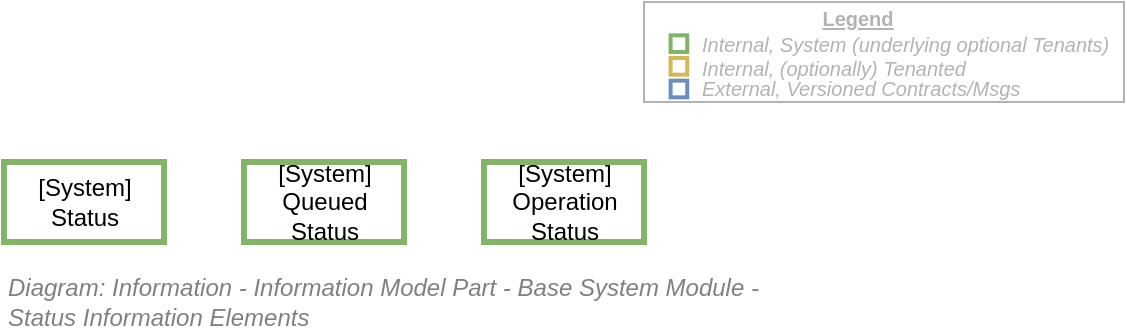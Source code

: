 <mxfile compressed="false" version="18.0.8" type="google" pages="10">
  <diagram id="QwSib8Ykzu9euYur5qwU" name="Information Elements/Base System Logical Module/Status">
    <mxGraphModel grid="1" page="1" gridSize="10" guides="1" tooltips="1" connect="1" arrows="1" fold="1" pageScale="1" pageWidth="827" pageHeight="1169" math="0" shadow="0">
      <root>
        <mxCell id="_s2KZP-HDY-kPTd3nHcF-0" />
        <mxCell id="vIPv7FqhfzU11b-FzV4J-0" value="Diagram/ERD" style="" parent="_s2KZP-HDY-kPTd3nHcF-0" />
        <mxCell id="tBNxqHdrAOtKjImPlVYC-1" value="[System]&lt;br style=&quot;font-size: 12px&quot;&gt;Status" style="html=1;strokeColor=#82b366;fillColor=none;fontSize=12;strokeWidth=3;" vertex="1" parent="vIPv7FqhfzU11b-FzV4J-0">
          <mxGeometry x="120" y="260" width="80" height="40" as="geometry" />
        </mxCell>
        <mxCell id="tBNxqHdrAOtKjImPlVYC-2" value="[System]&lt;br&gt;Operation &lt;br&gt;Status" style="html=1;strokeColor=#82b366;fillColor=none;fontSize=12;strokeWidth=3;" vertex="1" parent="vIPv7FqhfzU11b-FzV4J-0">
          <mxGeometry x="360" y="260" width="80" height="40" as="geometry" />
        </mxCell>
        <mxCell id="tBNxqHdrAOtKjImPlVYC-3" value="[System]&lt;br&gt;Queued&lt;br style=&quot;font-size: 12px&quot;&gt;Status" style="html=1;strokeColor=#82b366;fillColor=none;fontSize=12;strokeWidth=3;" vertex="1" parent="vIPv7FqhfzU11b-FzV4J-0">
          <mxGeometry x="240" y="260" width="80" height="40" as="geometry" />
        </mxCell>
        <mxCell id="pcGxNz2Pk1axnqAtQ3Hk-0" value="Context/Legend" parent="_s2KZP-HDY-kPTd3nHcF-0" />
        <mxCell id="pcGxNz2Pk1axnqAtQ3Hk-1" value="" style="rounded=0;whiteSpace=wrap;html=1;fontSize=10;align=left;container=1;collapsible=0;fontColor=#B3B3B3;strokeColor=#B3B3B3;" vertex="1" parent="pcGxNz2Pk1axnqAtQ3Hk-0">
          <mxGeometry x="440" y="180" width="240" height="50" as="geometry" />
        </mxCell>
        <mxCell id="pcGxNz2Pk1axnqAtQ3Hk-2" value="" style="whiteSpace=wrap;html=1;aspect=fixed;fillColor=none;strokeColor=#82b366;fontSize=10;align=left;fontStyle=2;strokeWidth=2;" vertex="1" parent="pcGxNz2Pk1axnqAtQ3Hk-1">
          <mxGeometry x="13.294" y="16.667" width="8.333" height="8.333" as="geometry" />
        </mxCell>
        <mxCell id="pcGxNz2Pk1axnqAtQ3Hk-3" value="" style="whiteSpace=wrap;html=1;aspect=fixed;fillColor=none;strokeColor=#d6b656;fontSize=10;align=left;fontStyle=2;strokeWidth=2;" vertex="1" parent="pcGxNz2Pk1axnqAtQ3Hk-1">
          <mxGeometry x="13.294" y="28" width="8.333" height="8.333" as="geometry" />
        </mxCell>
        <mxCell id="pcGxNz2Pk1axnqAtQ3Hk-4" value="" style="whiteSpace=wrap;html=1;aspect=fixed;fillColor=none;strokeColor=#6c8ebf;fontSize=10;align=left;fontStyle=2;strokeWidth=2;" vertex="1" parent="pcGxNz2Pk1axnqAtQ3Hk-1">
          <mxGeometry x="13.294" y="39.333" width="8.333" height="8.333" as="geometry" />
        </mxCell>
        <mxCell id="pcGxNz2Pk1axnqAtQ3Hk-5" value="Internal, System (underlying optional Tenants)&amp;nbsp;" style="text;html=1;strokeColor=none;fillColor=none;align=left;verticalAlign=middle;whiteSpace=wrap;rounded=0;fontSize=10;fontStyle=2;fontColor=#B3B3B3;" vertex="1" parent="pcGxNz2Pk1axnqAtQ3Hk-1">
          <mxGeometry x="26.595" y="16.667" width="213.405" height="8.333" as="geometry" />
        </mxCell>
        <mxCell id="pcGxNz2Pk1axnqAtQ3Hk-6" value="Internal, (optionally) Tenanted" style="text;html=1;strokeColor=none;fillColor=none;align=left;verticalAlign=middle;whiteSpace=wrap;rounded=0;fontSize=10;fontStyle=2;fontColor=#B3B3B3;" vertex="1" parent="pcGxNz2Pk1axnqAtQ3Hk-1">
          <mxGeometry x="26.59" y="30" width="213.41" height="6.33" as="geometry" />
        </mxCell>
        <mxCell id="pcGxNz2Pk1axnqAtQ3Hk-7" value="External, Versioned Contracts/Msgs" style="text;html=1;strokeColor=none;fillColor=none;align=left;verticalAlign=middle;whiteSpace=wrap;rounded=0;fontSize=10;fontStyle=2;fontColor=#B3B3B3;" vertex="1" parent="pcGxNz2Pk1axnqAtQ3Hk-1">
          <mxGeometry x="26.595" y="39.333" width="213.405" height="8.333" as="geometry" />
        </mxCell>
        <mxCell id="pcGxNz2Pk1axnqAtQ3Hk-8" value="Legend" style="text;html=1;strokeColor=none;fillColor=none;align=center;verticalAlign=middle;whiteSpace=wrap;rounded=0;fontSize=10;fontStyle=5;fontColor=#B3B3B3;" vertex="1" parent="pcGxNz2Pk1axnqAtQ3Hk-1">
          <mxGeometry x="26.589" width="159.534" height="16.667" as="geometry" />
        </mxCell>
        <mxCell id="V49_z_jDJ02Q7TE9Y2P2-0" value="Title/Diagram" parent="_s2KZP-HDY-kPTd3nHcF-0" />
        <mxCell id="V49_z_jDJ02Q7TE9Y2P2-2" value="&lt;font style=&quot;font-size: 12px ; font-weight: normal&quot;&gt;&lt;i style=&quot;font-size: 12px;&quot;&gt;Diagram: Information - Information Model Part - Base System Module - &lt;br style=&quot;font-size: 12px;&quot;&gt;Status Information Elements&lt;/i&gt;&lt;/font&gt;" style="text;strokeColor=none;fillColor=none;html=1;fontSize=12;fontStyle=1;verticalAlign=middle;align=left;shadow=0;glass=0;comic=0;opacity=30;fontColor=#808080;" vertex="1" parent="V49_z_jDJ02Q7TE9Y2P2-0">
          <mxGeometry x="120" y="320" width="520" height="20" as="geometry" />
        </mxCell>
        <mxCell id="w623KyIgbxBTmD0HNd9G-0" value="About" parent="_s2KZP-HDY-kPTd3nHcF-0" />
      </root>
    </mxGraphModel>
  </diagram>
  <diagram id="o3Bpifnjz7qCCkQstoMf" name="Information Elements/Base System Logical Module/Country">
    <mxGraphModel dx="1130" dy="406" grid="1" gridSize="10" guides="1" tooltips="1" connect="1" arrows="1" fold="1" page="1" pageScale="1" pageWidth="827" pageHeight="1169" math="0" shadow="0">
      <root>
        <mxCell id="rwXpPqEIgB-Udrt84aY5-0" />
        <mxCell id="3o8eTfMFeCVXWYw6gbjT-14" value="Diagram/ERD" parent="rwXpPqEIgB-Udrt84aY5-0" />
        <mxCell id="9NMBcJDsEnlFvFhXR0Ol-10" style="edgeStyle=none;rounded=1;orthogonalLoop=1;jettySize=auto;html=1;startArrow=ERmandOne;startFill=0;endArrow=ERzeroToMany;endFill=1;strokeColor=#B3B3B3;strokeWidth=1;fontFamily=Courier New;fontSize=12;fontColor=#B3B3B3;" parent="3o8eTfMFeCVXWYw6gbjT-14" source="9NMBcJDsEnlFvFhXR0Ol-9" target="9NMBcJDsEnlFvFhXR0Ol-2" edge="1">
          <mxGeometry relative="1" as="geometry" />
        </mxCell>
        <mxCell id="9NMBcJDsEnlFvFhXR0Ol-12" value="Informed by &lt;br style=&quot;font-size: 10px;&quot;&gt;(via &lt;br style=&quot;font-size: 10px;&quot;&gt;Infrastructure &lt;br style=&quot;font-size: 10px;&quot;&gt;Service)" style="edgeStyle=none;rounded=1;orthogonalLoop=1;jettySize=auto;html=1;entryX=0;entryY=0.5;entryDx=0;entryDy=0;startArrow=none;startFill=0;endArrow=open;endFill=0;strokeColor=#B3B3B3;strokeWidth=1;fontFamily=Helvetica;fontSize=10;fontColor=#B3B3B3;" parent="3o8eTfMFeCVXWYw6gbjT-14" source="3o8eTfMFeCVXWYw6gbjT-16" target="9NMBcJDsEnlFvFhXR0Ol-9" edge="1">
          <mxGeometry x="0.036" y="30" relative="1" as="geometry">
            <mxPoint as="offset" />
          </mxGeometry>
        </mxCell>
        <mxCell id="3o8eTfMFeCVXWYw6gbjT-5" value="Session" style="rounded=1;whiteSpace=wrap;html=1;strokeColor=#999999;strokeWidth=1;fillColor=none;dashed=1;verticalAlign=top;align=left;spacingLeft=16;spacing=0;spacingTop=-5;fontColor=#808080;arcSize=16;absoluteArcSize=1;collapsible=0;container=1;recursiveResize=0;fontSize=10;" parent="3o8eTfMFeCVXWYw6gbjT-14" vertex="1">
          <mxGeometry x="117" y="240" width="210" height="70" as="geometry">
            <mxRectangle x="30" y="340" width="90" height="10" as="alternateBounds" />
          </mxGeometry>
        </mxCell>
        <mxCell id="9NMBcJDsEnlFvFhXR0Ol-0" style="edgeStyle=none;rounded=1;orthogonalLoop=1;jettySize=auto;html=1;entryX=0;entryY=0.5;entryDx=0;entryDy=0;startArrow=ERone;startFill=0;endArrow=ERzeroToMany;endFill=1;strokeColor=#B3B3B3;strokeWidth=1;fontFamily=Courier New;fontSize=12;fontColor=#B3B3B3;" parent="3o8eTfMFeCVXWYw6gbjT-5" source="3o8eTfMFeCVXWYw6gbjT-6" target="3o8eTfMFeCVXWYw6gbjT-16" edge="1">
          <mxGeometry relative="1" as="geometry" />
        </mxCell>
        <mxCell id="3o8eTfMFeCVXWYw6gbjT-6" value="[System]&lt;br style=&quot;font-size: 12px;&quot;&gt;Session" style="html=1;strokeColor=#82b366;fillColor=none;fontSize=12;strokeWidth=3;" parent="3o8eTfMFeCVXWYw6gbjT-5" vertex="1">
          <mxGeometry x="10" y="20" width="80" height="40" as="geometry" />
        </mxCell>
        <mxCell id="3o8eTfMFeCVXWYw6gbjT-16" value="[System]&lt;br style=&quot;font-size: 12px&quot;&gt;Session&lt;br&gt;Operation" style="html=1;strokeColor=#82b366;fillColor=none;fontSize=12;strokeWidth=3;" parent="3o8eTfMFeCVXWYw6gbjT-5" vertex="1">
          <mxGeometry x="120" y="20" width="80" height="40" as="geometry" />
        </mxCell>
        <mxCell id="3o8eTfMFeCVXWYw6gbjT-7" value="Country" style="rounded=1;whiteSpace=wrap;html=1;strokeColor=#999999;strokeWidth=1;fillColor=none;dashed=1;verticalAlign=top;align=left;spacingLeft=16;spacing=0;spacingTop=-5;fontColor=#808080;arcSize=16;absoluteArcSize=1;collapsible=0;container=0;recursiveResize=0;fontSize=10;" parent="3o8eTfMFeCVXWYw6gbjT-14" vertex="1">
          <mxGeometry x="500" y="240" width="200" height="70" as="geometry">
            <mxRectangle x="30" y="340" width="90" height="10" as="alternateBounds" />
          </mxGeometry>
        </mxCell>
        <mxCell id="3o8eTfMFeCVXWYw6gbjT-9" value="[System]&lt;br style=&quot;font-size: 12px;&quot;&gt;Country" style="html=1;strokeColor=#82b366;fillColor=none;fontSize=12;strokeWidth=3;" parent="3o8eTfMFeCVXWYw6gbjT-7" vertex="1">
          <mxGeometry x="110" y="20" width="80" height="40" as="geometry" />
        </mxCell>
        <mxCell id="3o8eTfMFeCVXWYw6gbjT-10" style="edgeStyle=none;rounded=1;orthogonalLoop=1;jettySize=auto;html=1;startArrow=ERmany;startFill=0;endArrow=ERmandOne;endFill=0;strokeColor=#B3B3B3;strokeWidth=1;fontFamily=Courier New;fontSize=10;fontColor=#B3B3B3;" parent="3o8eTfMFeCVXWYw6gbjT-7" edge="1">
          <mxGeometry relative="1" as="geometry">
            <mxPoint x="250.167" y="40" as="targetPoint" />
          </mxGeometry>
        </mxCell>
        <mxCell id="9NMBcJDsEnlFvFhXR0Ol-2" value="[System]&lt;br style=&quot;font-size: 12px&quot;&gt;Country&lt;br style=&quot;font-size: 12px&quot;&gt;Assignment" style="shape=associativeEntity;whiteSpace=wrap;html=1;align=center;fontFamily=Helvetica;fontSize=12;strokeColor=#82b366;strokeWidth=2;fillColor=none;" parent="3o8eTfMFeCVXWYw6gbjT-7" vertex="1">
          <mxGeometry x="10" y="20" width="80" height="40" as="geometry" />
        </mxCell>
        <mxCell id="9NMBcJDsEnlFvFhXR0Ol-4" style="edgeStyle=none;rounded=1;orthogonalLoop=1;jettySize=auto;html=1;entryX=1;entryY=0.5;entryDx=0;entryDy=0;startArrow=ERmandOne;startFill=0;endArrow=ERzeroToMany;endFill=1;strokeColor=#B3B3B3;strokeWidth=1;fontFamily=Courier New;fontSize=12;fontColor=#B3B3B3;" parent="3o8eTfMFeCVXWYw6gbjT-7" source="3o8eTfMFeCVXWYw6gbjT-9" target="9NMBcJDsEnlFvFhXR0Ol-2" edge="1">
          <mxGeometry relative="1" as="geometry" />
        </mxCell>
        <mxCell id="9NMBcJDsEnlFvFhXR0Ol-1" value="Tenancy" style="rounded=1;whiteSpace=wrap;html=1;strokeColor=#999999;strokeWidth=1;fillColor=none;dashed=1;verticalAlign=top;align=left;spacingLeft=16;spacing=0;spacingTop=-5;fontColor=#808080;arcSize=16;absoluteArcSize=1;collapsible=0;container=1;recursiveResize=0;fontSize=10;" parent="3o8eTfMFeCVXWYw6gbjT-14" vertex="1">
          <mxGeometry x="390" y="240" width="100" height="70" as="geometry">
            <mxRectangle x="30" y="340" width="90" height="10" as="alternateBounds" />
          </mxGeometry>
        </mxCell>
        <mxCell id="9NMBcJDsEnlFvFhXR0Ol-3" style="edgeStyle=none;rounded=1;orthogonalLoop=1;jettySize=auto;html=1;startArrow=ERmany;startFill=0;endArrow=ERmandOne;endFill=0;strokeColor=#B3B3B3;strokeWidth=1;fontFamily=Courier New;fontSize=10;fontColor=#B3B3B3;" parent="9NMBcJDsEnlFvFhXR0Ol-1" edge="1">
          <mxGeometry relative="1" as="geometry">
            <mxPoint x="250.167" y="40" as="targetPoint" />
          </mxGeometry>
        </mxCell>
        <mxCell id="9NMBcJDsEnlFvFhXR0Ol-9" value="[System]&lt;br style=&quot;font-size: 12px&quot;&gt;Tenancy" style="html=1;strokeColor=#82b366;fillColor=none;fontSize=12;strokeWidth=3;" parent="9NMBcJDsEnlFvFhXR0Ol-1" vertex="1">
          <mxGeometry x="10" y="20" width="80" height="40" as="geometry" />
        </mxCell>
        <mxCell id="KUWQVDCpQxWNNrREOSeh-8" value="Context/Legend" parent="rwXpPqEIgB-Udrt84aY5-0" />
        <mxCell id="KUWQVDCpQxWNNrREOSeh-9" value="" style="rounded=0;whiteSpace=wrap;html=1;fontSize=10;align=left;container=1;collapsible=0;fontColor=#B3B3B3;strokeColor=#B3B3B3;" parent="KUWQVDCpQxWNNrREOSeh-8" vertex="1">
          <mxGeometry x="440" y="180" width="240" height="50" as="geometry" />
        </mxCell>
        <mxCell id="KUWQVDCpQxWNNrREOSeh-10" value="" style="whiteSpace=wrap;html=1;aspect=fixed;fillColor=none;strokeColor=#82b366;fontSize=10;align=left;fontStyle=2;strokeWidth=2;" parent="KUWQVDCpQxWNNrREOSeh-9" vertex="1">
          <mxGeometry x="13.294" y="16.667" width="8.333" height="8.333" as="geometry" />
        </mxCell>
        <mxCell id="KUWQVDCpQxWNNrREOSeh-11" value="" style="whiteSpace=wrap;html=1;aspect=fixed;fillColor=none;strokeColor=#d6b656;fontSize=10;align=left;fontStyle=2;strokeWidth=2;" parent="KUWQVDCpQxWNNrREOSeh-9" vertex="1">
          <mxGeometry x="13.294" y="28" width="8.333" height="8.333" as="geometry" />
        </mxCell>
        <mxCell id="KUWQVDCpQxWNNrREOSeh-12" value="" style="whiteSpace=wrap;html=1;aspect=fixed;fillColor=none;strokeColor=#6c8ebf;fontSize=10;align=left;fontStyle=2;strokeWidth=2;" parent="KUWQVDCpQxWNNrREOSeh-9" vertex="1">
          <mxGeometry x="13.294" y="39.333" width="8.333" height="8.333" as="geometry" />
        </mxCell>
        <mxCell id="KUWQVDCpQxWNNrREOSeh-13" value="Internal, System (underlying optional Tenants)&amp;nbsp;" style="text;html=1;strokeColor=none;fillColor=none;align=left;verticalAlign=middle;whiteSpace=wrap;rounded=0;fontSize=10;fontStyle=2;fontColor=#B3B3B3;" parent="KUWQVDCpQxWNNrREOSeh-9" vertex="1">
          <mxGeometry x="26.595" y="16.667" width="213.405" height="8.333" as="geometry" />
        </mxCell>
        <mxCell id="KUWQVDCpQxWNNrREOSeh-14" value="Internal, (optionally) Tenanted" style="text;html=1;strokeColor=none;fillColor=none;align=left;verticalAlign=middle;whiteSpace=wrap;rounded=0;fontSize=10;fontStyle=2;fontColor=#B3B3B3;" parent="KUWQVDCpQxWNNrREOSeh-9" vertex="1">
          <mxGeometry x="26.59" y="30" width="213.41" height="6.33" as="geometry" />
        </mxCell>
        <mxCell id="KUWQVDCpQxWNNrREOSeh-15" value="External, Versioned Contracts/Msgs" style="text;html=1;strokeColor=none;fillColor=none;align=left;verticalAlign=middle;whiteSpace=wrap;rounded=0;fontSize=10;fontStyle=2;fontColor=#B3B3B3;" parent="KUWQVDCpQxWNNrREOSeh-9" vertex="1">
          <mxGeometry x="26.595" y="39.333" width="213.405" height="8.333" as="geometry" />
        </mxCell>
        <mxCell id="KUWQVDCpQxWNNrREOSeh-16" value="Legend" style="text;html=1;strokeColor=none;fillColor=none;align=center;verticalAlign=middle;whiteSpace=wrap;rounded=0;fontSize=10;fontStyle=5;fontColor=#B3B3B3;" parent="KUWQVDCpQxWNNrREOSeh-9" vertex="1">
          <mxGeometry x="26.589" width="159.534" height="16.667" as="geometry" />
        </mxCell>
        <mxCell id="7K_1JmSy3_8yqlmXCvXu-0" value="Title/Diagram" parent="rwXpPqEIgB-Udrt84aY5-0" />
        <mxCell id="7K_1JmSy3_8yqlmXCvXu-1" value="&lt;font style=&quot;font-size: 12px&quot;&gt;Diagram: Information - Information Model Part - Base System Module - &lt;br&gt;Country Access Management Elements&lt;/font&gt;" style="text;strokeColor=none;fillColor=none;html=1;fontSize=12;fontStyle=2;verticalAlign=middle;align=left;shadow=0;glass=0;comic=0;opacity=30;fontColor=#808080;" parent="7K_1JmSy3_8yqlmXCvXu-0" vertex="1">
          <mxGeometry x="117" y="340" width="520" height="20" as="geometry" />
        </mxCell>
        <mxCell id="rwXpPqEIgB-Udrt84aY5-1" value="About" parent="rwXpPqEIgB-Udrt84aY5-0" />
        <UserObject label="" tooltip="ABOUT&#xa;&#xa;Due to various regulations (NZ Privacy Act, GDRP, etc.) Systems are limited to transferring Information to countries whose legal structure adequately protects such information.&#xa;&#xa;&#xa;&#xa;It is a common mistake to think that these obligations exclude Web Pages, and are only for the transmission of data (eg: JSON files). Information is information.&#xa;&#xa;&#xa;&#xa;The most common control is to place the system behind a configurable Web Application Firewall. &#xa;&#xa;This is not always possible (budget, time constraints) or even desirable (shared enterprise system may not be configured to this system&#39;s needs, might take a very long time to get the configuration changes, etc. and cannot see configurable list within system&#39;s db).&#xa;&#xa;&#xa;&#xa;A solution can be to manage a System Country Table with Only and Exclude Attributes. Each SessionOperation will invoke a cached copy of the response from a IPGeo conversion service, and then optionally redirect the request to a response which explains why the request for information has been denied.&#xa;&#xa;&#xa;&#xa;Note that the laws are arguably more or less useless in this regard: VPNs can spoof location. &#xa;&#xa;But even if this might be the case, it still remains the law -- and the GDRP does have a hefty 20 million Euro or 4% of revenue fine. And that&#39;s excluding the reputation cost.&#xa;&#xa;&#xa;&#xa;" id="qq67iolD2Gc9F1yfGybI-0">
          <mxCell style="shape=image;html=1;verticalAlign=top;verticalLabelPosition=bottom;labelBackgroundColor=#ffffff;imageAspect=0;aspect=fixed;image=https://cdn1.iconfinder.com/data/icons/hawcons/32/699014-icon-28-information-128.png;shadow=0;dashed=0;fontFamily=Helvetica;fontSize=12;fontColor=#000000;align=center;strokeColor=#000000;fillColor=#505050;dashPattern=1 1;" parent="rwXpPqEIgB-Udrt84aY5-1" vertex="1">
            <mxGeometry x="660" y="460" width="20" height="20" as="geometry" />
          </mxCell>
        </UserObject>
      </root>
    </mxGraphModel>
  </diagram>
  <diagram name="Information Elements/Base System Logical Module/Settings" id="gVBF8L7tLgH_bd0PsiQv">
    <mxGraphModel dx="1130" dy="406" grid="1" gridSize="10" guides="1" tooltips="1" connect="1" arrows="1" fold="1" page="1" pageScale="1" pageWidth="827" pageHeight="1169" math="0" shadow="0">
      <root>
        <mxCell id="2buu82VzlW-sPy8HWUxy-0" />
        <mxCell id="2buu82VzlW-sPy8HWUxy-13" value="Diagram/ERM" style="" parent="2buu82VzlW-sPy8HWUxy-0" />
        <mxCell id="2buu82VzlW-sPy8HWUxy-21" value="Settings" style="rounded=1;whiteSpace=wrap;html=1;shadow=0;glass=0;comic=0;strokeColor=#B3B3B3;fillColor=none;fontSize=10;align=left;dashed=1;verticalAlign=top;container=1;recursiveResize=0;collapsible=0;absoluteArcSize=1;" parent="2buu82VzlW-sPy8HWUxy-13" vertex="1">
          <mxGeometry x="120" y="240" width="360" height="180" as="geometry" />
        </mxCell>
        <mxCell id="iJmWeSv7yKH2qCnXCXAa-4" value="Mutable Settings" style="rounded=1;whiteSpace=wrap;html=1;shadow=0;glass=0;comic=0;strokeColor=#B3B3B3;fillColor=none;fontSize=10;align=left;dashed=1;verticalAlign=top;container=1;recursiveResize=0;collapsible=0;absoluteArcSize=1;" parent="2buu82VzlW-sPy8HWUxy-21" vertex="1">
          <mxGeometry x="10" y="20" width="340" height="70" as="geometry" />
        </mxCell>
        <mxCell id="2buu82VzlW-sPy8HWUxy-15" value="[System]&lt;br style=&quot;font-size: 12px;&quot;&gt;Sponsor&lt;br style=&quot;font-size: 12px;&quot;&gt;Settings" style="strokeWidth=3;whiteSpace=wrap;html=1;align=center;fontSize=12;fillColor=none;recursiveResize=0;strokeColor=#82b366;" parent="iJmWeSv7yKH2qCnXCXAa-4" vertex="1">
          <mxGeometry x="10" y="20" width="80" height="40" as="geometry" />
        </mxCell>
        <mxCell id="2buu82VzlW-sPy8HWUxy-16" value="[System]&lt;br style=&quot;font-size: 12px;&quot;&gt;Vendor/Reseller&lt;br style=&quot;font-size: 12px;&quot;&gt;Settings" style="strokeWidth=3;whiteSpace=wrap;html=1;align=center;fontSize=12;fillColor=none;recursiveResize=0;strokeColor=#82b366;" parent="iJmWeSv7yKH2qCnXCXAa-4" vertex="1">
          <mxGeometry x="130" y="20" width="80" height="40" as="geometry" />
        </mxCell>
        <mxCell id="2buu82VzlW-sPy8HWUxy-17" value="&lt;p style=&quot;line-height: 90%&quot;&gt;[System]&lt;br style=&quot;font-size: 12px&quot;&gt;Mutable System&lt;br style=&quot;font-size: 12px&quot;&gt;Settings&lt;/p&gt;" style="strokeWidth=3;whiteSpace=wrap;html=1;align=center;fontSize=12;fillColor=none;recursiveResize=0;strokeColor=#82b366;" parent="iJmWeSv7yKH2qCnXCXAa-4" vertex="1">
          <mxGeometry x="250" y="20" width="80" height="40" as="geometry" />
        </mxCell>
        <mxCell id="iJmWeSv7yKH2qCnXCXAa-0" value="Immutable Settings" style="rounded=1;whiteSpace=wrap;html=1;shadow=0;glass=0;comic=0;strokeColor=#B3B3B3;fillColor=none;fontSize=10;align=left;dashed=1;verticalAlign=top;container=1;recursiveResize=0;collapsible=0;absoluteArcSize=1;" parent="2buu82VzlW-sPy8HWUxy-21" vertex="1">
          <mxGeometry x="10" y="100" width="340" height="70" as="geometry" />
        </mxCell>
        <mxCell id="iJmWeSv7yKH2qCnXCXAa-6" value="&lt;p style=&quot;line-height: 90%&quot;&gt;[System]&lt;br style=&quot;font-size: 12px&quot;&gt;Immutable System Integration&lt;br style=&quot;font-size: 12px&quot;&gt;Settings&lt;/p&gt;" style="strokeWidth=3;whiteSpace=wrap;html=1;align=center;fontSize=12;fillColor=none;recursiveResize=0;strokeColor=#82b366;" parent="iJmWeSv7yKH2qCnXCXAa-0" vertex="1">
          <mxGeometry x="250" y="20" width="80" height="40" as="geometry" />
        </mxCell>
        <mxCell id="reSY5lrIZeMeew51ek4B-0" value="&lt;font style=&quot;font-size: 11px&quot;&gt;&lt;font color=&quot;#b3b3b3&quot; style=&quot;font-size: 11px&quot;&gt;Use local host configuration ONLY for insecure configuration settings (use an external Secure Storage for configuration Secrets).&lt;/font&gt;&lt;br style=&quot;font-size: 11px&quot;&gt;&lt;/font&gt;" style="shape=note;whiteSpace=wrap;html=1;size=14;verticalAlign=top;align=left;spacingTop=-6;strokeColor=#CCCCCC;fillColor=none;fontSize=11;fontColor=#000000;" parent="2buu82VzlW-sPy8HWUxy-13" vertex="1">
          <mxGeometry x="520" y="340" width="130" height="80" as="geometry" />
        </mxCell>
        <mxCell id="uwwtpifnf_r7QEZy9vRX-0" value="Context/Legend" parent="2buu82VzlW-sPy8HWUxy-0" />
        <mxCell id="uwwtpifnf_r7QEZy9vRX-1" value="" style="rounded=0;whiteSpace=wrap;html=1;fontSize=10;align=left;container=1;collapsible=0;fontColor=#B3B3B3;strokeColor=#B3B3B3;" parent="uwwtpifnf_r7QEZy9vRX-0" vertex="1">
          <mxGeometry x="440" y="180" width="240" height="50" as="geometry" />
        </mxCell>
        <mxCell id="uwwtpifnf_r7QEZy9vRX-2" value="" style="whiteSpace=wrap;html=1;aspect=fixed;fillColor=none;strokeColor=#82b366;fontSize=10;align=left;fontStyle=2;strokeWidth=2;" parent="uwwtpifnf_r7QEZy9vRX-1" vertex="1">
          <mxGeometry x="13.294" y="16.667" width="8.333" height="8.333" as="geometry" />
        </mxCell>
        <mxCell id="uwwtpifnf_r7QEZy9vRX-3" value="" style="whiteSpace=wrap;html=1;aspect=fixed;fillColor=none;strokeColor=#d6b656;fontSize=10;align=left;fontStyle=2;strokeWidth=2;" parent="uwwtpifnf_r7QEZy9vRX-1" vertex="1">
          <mxGeometry x="13.294" y="28" width="8.333" height="8.333" as="geometry" />
        </mxCell>
        <mxCell id="uwwtpifnf_r7QEZy9vRX-4" value="" style="whiteSpace=wrap;html=1;aspect=fixed;fillColor=none;strokeColor=#6c8ebf;fontSize=10;align=left;fontStyle=2;strokeWidth=2;" parent="uwwtpifnf_r7QEZy9vRX-1" vertex="1">
          <mxGeometry x="13.294" y="39.333" width="8.333" height="8.333" as="geometry" />
        </mxCell>
        <mxCell id="uwwtpifnf_r7QEZy9vRX-5" value="Internal, System (underlying optional Tenants)&amp;nbsp;" style="text;html=1;strokeColor=none;fillColor=none;align=left;verticalAlign=middle;whiteSpace=wrap;rounded=0;fontSize=10;fontStyle=2;fontColor=#B3B3B3;" parent="uwwtpifnf_r7QEZy9vRX-1" vertex="1">
          <mxGeometry x="26.595" y="16.667" width="213.405" height="8.333" as="geometry" />
        </mxCell>
        <mxCell id="uwwtpifnf_r7QEZy9vRX-6" value="Internal, (optionally) Tenanted" style="text;html=1;strokeColor=none;fillColor=none;align=left;verticalAlign=middle;whiteSpace=wrap;rounded=0;fontSize=10;fontStyle=2;fontColor=#B3B3B3;" parent="uwwtpifnf_r7QEZy9vRX-1" vertex="1">
          <mxGeometry x="26.59" y="30" width="213.41" height="6.33" as="geometry" />
        </mxCell>
        <mxCell id="uwwtpifnf_r7QEZy9vRX-7" value="External, Versioned Contracts/Msgs" style="text;html=1;strokeColor=none;fillColor=none;align=left;verticalAlign=middle;whiteSpace=wrap;rounded=0;fontSize=10;fontStyle=2;fontColor=#B3B3B3;" parent="uwwtpifnf_r7QEZy9vRX-1" vertex="1">
          <mxGeometry x="26.595" y="39.333" width="213.405" height="8.333" as="geometry" />
        </mxCell>
        <mxCell id="uwwtpifnf_r7QEZy9vRX-8" value="Legend" style="text;html=1;strokeColor=none;fillColor=none;align=center;verticalAlign=middle;whiteSpace=wrap;rounded=0;fontSize=10;fontStyle=5;fontColor=#B3B3B3;" parent="uwwtpifnf_r7QEZy9vRX-1" vertex="1">
          <mxGeometry x="26.589" width="159.534" height="16.667" as="geometry" />
        </mxCell>
        <mxCell id="DuHOrahpof_Osbz4EqfS-1" value="Title/Diagram" parent="2buu82VzlW-sPy8HWUxy-0" />
        <mxCell id="DuHOrahpof_Osbz4EqfS-2" value="&lt;font style=&quot;font-size: 12px&quot;&gt;Diagram: Information - Information Model Part - Base System Module - &lt;br&gt;Sponsor, Reseller, System Settings Management Elements&lt;/font&gt;" style="text;strokeColor=none;fillColor=none;html=1;fontSize=12;fontStyle=2;verticalAlign=middle;align=left;shadow=0;glass=0;comic=0;opacity=30;fontColor=#808080;" parent="DuHOrahpof_Osbz4EqfS-1" vertex="1">
          <mxGeometry x="120" y="460" width="520" height="20" as="geometry" />
        </mxCell>
        <mxCell id="2buu82VzlW-sPy8HWUxy-1" value="About" style="" parent="2buu82VzlW-sPy8HWUxy-0" />
        <mxCell id="reSY5lrIZeMeew51ek4B-1" style="edgeStyle=none;rounded=0;orthogonalLoop=1;jettySize=auto;html=1;startArrow=none;startFill=0;endArrow=none;endFill=0;strokeColor=#B3B3B3;fontSize=12;fontColor=#CCCCCC;entryX=1;entryY=0.5;entryDx=0;entryDy=0;" parent="2buu82VzlW-sPy8HWUxy-1" source="reSY5lrIZeMeew51ek4B-0" target="iJmWeSv7yKH2qCnXCXAa-6" edge="1">
          <mxGeometry relative="1" as="geometry" />
        </mxCell>
        <UserObject label="" tooltip="ABOUT&#xa;&#xa;Sponsors are the organisation/agency that funded the development of the system.&#xa;&#xa;Resellers can be vendors, resellers, intermediaries or simply other government Agencies.&#xa;&#xa;&#xa;&#xa;Some settings are derived from values embedded in Assemblies/dlls. But there are times where the value should be dynamically set (eg: sales of companies) -- at least until the code can be recompiled, and redelivered. &#xa;&#xa;&#xa;&#xa;Sponsor, Reseller, System settings -- which include configuration settings -- should never include Secret values (ever!) or even Account information. For example neither a 3rd party Account Id or Password to their service should be embedded in code. It should be retrieved from a 3rd party secure storage service (eg: Azure&#39;s KeyVault service).&#xa;&#xa; " id="qaiDlAWlFxudjXmi3Mk0-0">
          <mxCell style="shape=image;html=1;verticalAlign=top;verticalLabelPosition=bottom;labelBackgroundColor=#ffffff;imageAspect=0;aspect=fixed;image=https://cdn1.iconfinder.com/data/icons/hawcons/32/699014-icon-28-information-128.png;shadow=0;dashed=0;fontFamily=Helvetica;fontSize=12;fontColor=#000000;align=center;strokeColor=#000000;fillColor=#505050;dashPattern=1 1;" parent="2buu82VzlW-sPy8HWUxy-1" vertex="1">
            <mxGeometry x="660" y="460" width="20" height="20" as="geometry" />
          </mxCell>
        </UserObject>
      </root>
    </mxGraphModel>
  </diagram>
  <diagram name="Information Elements/Base System Logical Module/Consents &amp; T&amp;C" id="i6hcKW71EewTTaMFSRa6">
    <mxGraphModel dx="1130" dy="406" grid="1" gridSize="10" guides="1" tooltips="1" connect="1" arrows="1" fold="1" page="1" pageScale="1" pageWidth="827" pageHeight="1169" math="0" shadow="0">
      <root>
        <mxCell id="SOYsGTEN5ziQsspEUS6b-0" />
        <mxCell id="SOYsGTEN5ziQsspEUS6b-7" value="Diagram/ERD" style="" parent="SOYsGTEN5ziQsspEUS6b-0" />
        <mxCell id="A2bFKpzTPt6CZ8PlyyY5-0" value="Principal" style="rounded=1;whiteSpace=wrap;html=1;strokeColor=#999999;strokeWidth=1;fillColor=none;dashed=1;verticalAlign=top;align=left;spacingLeft=16;spacing=0;spacingTop=-5;fontColor=#808080;arcSize=16;absoluteArcSize=1;collapsible=0;container=1;recursiveResize=0;fontSize=12;" parent="SOYsGTEN5ziQsspEUS6b-7" vertex="1">
          <mxGeometry x="120" y="240" width="100" height="70" as="geometry">
            <mxRectangle x="30" y="340" width="90" height="10" as="alternateBounds" />
          </mxGeometry>
        </mxCell>
        <mxCell id="A2bFKpzTPt6CZ8PlyyY5-2" value="[System]&lt;br style=&quot;font-size: 12px;&quot;&gt;Principal" style="html=1;strokeColor=#82b366;fillColor=none;fontSize=12;strokeWidth=3;" parent="A2bFKpzTPt6CZ8PlyyY5-0" vertex="1">
          <mxGeometry x="10" y="20" width="80" height="40" as="geometry" />
        </mxCell>
        <mxCell id="A2bFKpzTPt6CZ8PlyyY5-6" value="Agreements/Disclosures" style="rounded=1;whiteSpace=wrap;html=1;strokeColor=#999999;strokeWidth=1;fillColor=none;dashed=1;verticalAlign=top;align=left;spacingLeft=16;spacing=0;spacingTop=-5;fontColor=#808080;arcSize=16;absoluteArcSize=1;collapsible=0;container=1;recursiveResize=0;fontSize=12;" parent="SOYsGTEN5ziQsspEUS6b-7" vertex="1">
          <mxGeometry x="230" y="240" width="340" height="70" as="geometry">
            <mxRectangle x="30" y="340" width="90" height="10" as="alternateBounds" />
          </mxGeometry>
        </mxCell>
        <mxCell id="A2bFKpzTPt6CZ8PlyyY5-9" style="edgeStyle=none;rounded=1;orthogonalLoop=1;jettySize=auto;html=1;entryX=0;entryY=0.5;entryDx=0;entryDy=0;startArrow=ERmany;startFill=0;endArrow=none;endFill=0;strokeColor=#B3B3B3;strokeWidth=1;fontFamily=Courier New;fontSize=12;fontColor=#B3B3B3;" parent="A2bFKpzTPt6CZ8PlyyY5-6" source="A2bFKpzTPt6CZ8PlyyY5-3" target="A2bFKpzTPt6CZ8PlyyY5-4" edge="1">
          <mxGeometry relative="1" as="geometry" />
        </mxCell>
        <mxCell id="A2bFKpzTPt6CZ8PlyyY5-3" value="[System]&lt;br style=&quot;font-size: 12px;&quot;&gt;Statement &lt;br style=&quot;font-size: 12px;&quot;&gt;Assignment" style="shape=associativeEntity;whiteSpace=wrap;html=1;align=center;fontFamily=Helvetica;fontSize=12;fontColor=#000000;strokeColor=#82b366;strokeWidth=2;" parent="A2bFKpzTPt6CZ8PlyyY5-6" vertex="1">
          <mxGeometry x="10" y="20" width="80" height="40" as="geometry" />
        </mxCell>
        <mxCell id="A2bFKpzTPt6CZ8PlyyY5-8" style="edgeStyle=none;rounded=1;orthogonalLoop=1;jettySize=auto;html=1;startArrow=ERmany;startFill=0;endArrow=none;endFill=0;strokeColor=#B3B3B3;strokeWidth=1;fontFamily=Courier New;fontSize=12;fontColor=#B3B3B3;" parent="A2bFKpzTPt6CZ8PlyyY5-6" source="A2bFKpzTPt6CZ8PlyyY5-4" target="A2bFKpzTPt6CZ8PlyyY5-5" edge="1">
          <mxGeometry relative="1" as="geometry" />
        </mxCell>
        <mxCell id="A2bFKpzTPt6CZ8PlyyY5-4" value="[System]&lt;br style=&quot;font-size: 12px;&quot;&gt;Statement " style="html=1;strokeColor=#82b366;fillColor=none;fontSize=12;strokeWidth=3;" parent="A2bFKpzTPt6CZ8PlyyY5-6" vertex="1">
          <mxGeometry x="130" y="20" width="80" height="40" as="geometry" />
        </mxCell>
        <mxCell id="A2bFKpzTPt6CZ8PlyyY5-5" value="[System]&lt;br style=&quot;font-size: 12px;&quot;&gt;StatementType" style="html=1;strokeColor=#82b366;fillColor=none;fontSize=12;strokeWidth=3;" parent="A2bFKpzTPt6CZ8PlyyY5-6" vertex="1">
          <mxGeometry x="250" y="20" width="80" height="40" as="geometry" />
        </mxCell>
        <mxCell id="StOEMUJtySl5-T4tUkCu-0" value="Context/Legend" parent="SOYsGTEN5ziQsspEUS6b-0" />
        <mxCell id="StOEMUJtySl5-T4tUkCu-1" value="" style="rounded=0;whiteSpace=wrap;html=1;fontSize=10;align=left;container=1;collapsible=0;fontColor=#B3B3B3;strokeColor=#B3B3B3;" parent="StOEMUJtySl5-T4tUkCu-0" vertex="1">
          <mxGeometry x="440" y="180" width="240" height="50" as="geometry" />
        </mxCell>
        <mxCell id="StOEMUJtySl5-T4tUkCu-2" value="" style="whiteSpace=wrap;html=1;aspect=fixed;fillColor=none;strokeColor=#82b366;fontSize=10;align=left;fontStyle=2;strokeWidth=2;" parent="StOEMUJtySl5-T4tUkCu-1" vertex="1">
          <mxGeometry x="13.294" y="16.667" width="8.333" height="8.333" as="geometry" />
        </mxCell>
        <mxCell id="StOEMUJtySl5-T4tUkCu-3" value="" style="whiteSpace=wrap;html=1;aspect=fixed;fillColor=none;strokeColor=#d6b656;fontSize=10;align=left;fontStyle=2;strokeWidth=2;" parent="StOEMUJtySl5-T4tUkCu-1" vertex="1">
          <mxGeometry x="13.294" y="28" width="8.333" height="8.333" as="geometry" />
        </mxCell>
        <mxCell id="StOEMUJtySl5-T4tUkCu-4" value="" style="whiteSpace=wrap;html=1;aspect=fixed;fillColor=none;strokeColor=#6c8ebf;fontSize=10;align=left;fontStyle=2;strokeWidth=2;" parent="StOEMUJtySl5-T4tUkCu-1" vertex="1">
          <mxGeometry x="13.294" y="39.333" width="8.333" height="8.333" as="geometry" />
        </mxCell>
        <mxCell id="StOEMUJtySl5-T4tUkCu-5" value="Internal, System (underlying optional Tenants)&amp;nbsp;" style="text;html=1;strokeColor=none;fillColor=none;align=left;verticalAlign=middle;whiteSpace=wrap;rounded=0;fontSize=10;fontStyle=2;fontColor=#B3B3B3;" parent="StOEMUJtySl5-T4tUkCu-1" vertex="1">
          <mxGeometry x="26.595" y="16.667" width="213.405" height="8.333" as="geometry" />
        </mxCell>
        <mxCell id="StOEMUJtySl5-T4tUkCu-6" value="Internal, (optionally) Tenanted" style="text;html=1;strokeColor=none;fillColor=none;align=left;verticalAlign=middle;whiteSpace=wrap;rounded=0;fontSize=10;fontStyle=2;fontColor=#B3B3B3;" parent="StOEMUJtySl5-T4tUkCu-1" vertex="1">
          <mxGeometry x="26.59" y="30" width="213.41" height="6.33" as="geometry" />
        </mxCell>
        <mxCell id="StOEMUJtySl5-T4tUkCu-7" value="External, Versioned Contracts/Msgs" style="text;html=1;strokeColor=none;fillColor=none;align=left;verticalAlign=middle;whiteSpace=wrap;rounded=0;fontSize=10;fontStyle=2;fontColor=#B3B3B3;" parent="StOEMUJtySl5-T4tUkCu-1" vertex="1">
          <mxGeometry x="26.595" y="39.333" width="213.405" height="8.333" as="geometry" />
        </mxCell>
        <mxCell id="StOEMUJtySl5-T4tUkCu-8" value="Legend" style="text;html=1;strokeColor=none;fillColor=none;align=center;verticalAlign=middle;whiteSpace=wrap;rounded=0;fontSize=10;fontStyle=5;fontColor=#B3B3B3;" parent="StOEMUJtySl5-T4tUkCu-1" vertex="1">
          <mxGeometry x="26.589" width="159.534" height="16.667" as="geometry" />
        </mxCell>
        <mxCell id="H9oG9ICukB4iKijPeLNL-0" value="Title/Diagram" parent="SOYsGTEN5ziQsspEUS6b-0" />
        <mxCell id="H9oG9ICukB4iKijPeLNL-1" value="&lt;font style=&quot;font-size: 12px&quot;&gt;Diagram: Information - Information Model Part -&amp;nbsp; Base System Module -&amp;nbsp;&lt;br&gt;User Consents, Terms&amp;amp; Conditions, Disclosure Management Elements&lt;/font&gt;" style="text;strokeColor=none;fillColor=none;html=1;fontSize=12;fontStyle=2;verticalAlign=middle;align=left;shadow=0;glass=0;comic=0;opacity=30;fontColor=#808080;" parent="H9oG9ICukB4iKijPeLNL-0" vertex="1">
          <mxGeometry x="120" y="340" width="520" height="20" as="geometry" />
        </mxCell>
        <mxCell id="SOYsGTEN5ziQsspEUS6b-1" value="About" parent="SOYsGTEN5ziQsspEUS6b-0" />
        <mxCell id="A2bFKpzTPt6CZ8PlyyY5-12" style="edgeStyle=none;rounded=1;orthogonalLoop=1;jettySize=auto;html=1;entryX=1;entryY=0.5;entryDx=0;entryDy=0;startArrow=ERmany;startFill=0;endArrow=none;endFill=0;strokeColor=#B3B3B3;strokeWidth=1;fontFamily=Courier New;fontSize=12;fontColor=#B3B3B3;" parent="SOYsGTEN5ziQsspEUS6b-1" source="A2bFKpzTPt6CZ8PlyyY5-3" target="A2bFKpzTPt6CZ8PlyyY5-2" edge="1">
          <mxGeometry relative="1" as="geometry">
            <mxPoint x="330.167" y="290" as="sourcePoint" />
            <mxPoint x="370.167" y="290" as="targetPoint" />
          </mxGeometry>
        </mxCell>
        <UserObject label="" tooltip="" id="r4QabzEoJPXiLdYj-8_N-0">
          <mxCell style="shape=image;html=1;verticalAlign=top;verticalLabelPosition=bottom;labelBackgroundColor=#ffffff;imageAspect=0;aspect=fixed;image=https://cdn1.iconfinder.com/data/icons/hawcons/32/699014-icon-28-information-128.png;shadow=0;dashed=0;fontFamily=Helvetica;fontSize=12;fontColor=#000000;align=center;strokeColor=#000000;fillColor=#505050;dashPattern=1 1;" parent="SOYsGTEN5ziQsspEUS6b-1" vertex="1">
            <mxGeometry x="660" y="340" width="20" height="20" as="geometry" />
          </mxCell>
        </UserObject>
      </root>
    </mxGraphModel>
  </diagram>
  <diagram name="Information Elements/Base System Logical Module/Session" id="1iTuZW-nCz03UabB9HzH">
    <mxGraphModel dx="1130" dy="406" grid="1" gridSize="10" guides="1" tooltips="1" connect="1" arrows="1" fold="1" page="1" pageScale="1" pageWidth="827" pageHeight="1169" math="0" shadow="0">
      <root>
        <mxCell id="5JCF4GnmXs0KHPGqF0WR-0" />
        <mxCell id="5JCF4GnmXs0KHPGqF0WR-13" value="Diagram/ERD" style="" parent="5JCF4GnmXs0KHPGqF0WR-0" />
        <mxCell id="GaYdnFLJw7syx403ZA7z-6" value="Domain" style="rounded=1;whiteSpace=wrap;html=1;strokeColor=#666666;strokeWidth=1;fillColor=none;dashed=1;verticalAlign=top;align=left;spacingLeft=4;spacing=0;spacingTop=-5;fontColor=#666666;arcSize=16;absoluteArcSize=1;collapsible=0;container=1;recursiveResize=0;fontSize=12;labelBackgroundColor=none;" parent="5JCF4GnmXs0KHPGqF0WR-13" vertex="1">
          <mxGeometry x="360" y="320" width="100" height="70" as="geometry" />
        </mxCell>
        <mxCell id="5JCF4GnmXs0KHPGqF0WR-25" value="Domain" style="strokeWidth=3;whiteSpace=wrap;html=1;align=center;fontSize=12;strokeColor=#d6b656;fillColor=none;" parent="GaYdnFLJw7syx403ZA7z-6" vertex="1">
          <mxGeometry x="10" y="20" width="80" height="40" as="geometry" />
        </mxCell>
        <mxCell id="GaYdnFLJw7syx403ZA7z-4" value="Member" style="rounded=1;whiteSpace=wrap;html=1;strokeColor=#666666;strokeWidth=1;fillColor=none;dashed=1;verticalAlign=top;align=left;spacingLeft=4;spacing=0;spacingTop=-5;fontColor=#666666;arcSize=16;absoluteArcSize=1;collapsible=0;container=1;recursiveResize=0;fontSize=12;labelBackgroundColor=none;" parent="5JCF4GnmXs0KHPGqF0WR-13" vertex="1">
          <mxGeometry x="240" y="320" width="100" height="70" as="geometry" />
        </mxCell>
        <mxCell id="5JCF4GnmXs0KHPGqF0WR-24" value="Member" style="strokeWidth=3;whiteSpace=wrap;html=1;align=center;fontSize=12;fillColor=none;strokeColor=#d6b656;" parent="GaYdnFLJw7syx403ZA7z-4" vertex="1">
          <mxGeometry x="10" y="20" width="80" height="40" as="geometry" />
        </mxCell>
        <mxCell id="GaYdnFLJw7syx403ZA7z-2" value="Session" style="rounded=1;whiteSpace=wrap;html=1;strokeColor=#666666;strokeWidth=1;fillColor=none;dashed=1;verticalAlign=top;align=left;spacingLeft=4;spacing=0;spacingTop=-5;fontColor=#666666;arcSize=16;absoluteArcSize=1;collapsible=0;container=1;recursiveResize=0;fontSize=12;labelBackgroundColor=none;" parent="5JCF4GnmXs0KHPGqF0WR-13" vertex="1">
          <mxGeometry x="120" y="240" width="100" height="150" as="geometry" />
        </mxCell>
        <mxCell id="5JCF4GnmXs0KHPGqF0WR-14" value="[System]&lt;br style=&quot;font-size: 12px;&quot;&gt;Session" style="strokeWidth=3;whiteSpace=wrap;html=1;align=center;fontSize=12;fillColor=none;strokeColor=#82b366;" parent="GaYdnFLJw7syx403ZA7z-2" vertex="1">
          <mxGeometry x="10" y="20" width="80" height="40" as="geometry" />
        </mxCell>
        <mxCell id="5JCF4GnmXs0KHPGqF0WR-15" value="Session&lt;br&gt;Operation" style="strokeWidth=3;whiteSpace=wrap;html=1;align=center;fontSize=12;fillColor=none;strokeColor=#d6b656;" parent="GaYdnFLJw7syx403ZA7z-2" vertex="1">
          <mxGeometry x="10" y="100" width="80" height="40" as="geometry" />
        </mxCell>
        <mxCell id="5JCF4GnmXs0KHPGqF0WR-20" value="" style="edgeStyle=orthogonalEdgeStyle;fontSize=12;html=1;endArrow=ERzeroToMany;endFill=1;exitX=0.5;exitY=1;exitDx=0;exitDy=0;entryX=0.5;entryY=0;entryDx=0;entryDy=0;" parent="GaYdnFLJw7syx403ZA7z-2" source="5JCF4GnmXs0KHPGqF0WR-14" target="5JCF4GnmXs0KHPGqF0WR-15" edge="1">
          <mxGeometry width="100" height="100" relative="1" as="geometry">
            <mxPoint x="70" y="70" as="sourcePoint" />
            <mxPoint x="190" y="110" as="targetPoint" />
          </mxGeometry>
        </mxCell>
        <mxCell id="GaYdnFLJw7syx403ZA7z-0" value="External Identities" style="rounded=1;whiteSpace=wrap;html=1;strokeColor=#666666;strokeWidth=1;fillColor=none;dashed=1;verticalAlign=top;align=left;spacingLeft=4;spacing=0;spacingTop=-5;fontColor=#000000;arcSize=16;absoluteArcSize=1;collapsible=0;container=1;recursiveResize=0;fontSize=12;labelBackgroundColor=none;" parent="5JCF4GnmXs0KHPGqF0WR-13" vertex="1">
          <mxGeometry x="360" y="240" width="220" height="70" as="geometry" />
        </mxCell>
        <mxCell id="2B9mVRVSV8Zmq7es9tGN-2" value="[System]&lt;br style=&quot;font-size: 12px;&quot;&gt;IdP" style="strokeWidth=3;whiteSpace=wrap;html=1;align=center;fontSize=12;fillColor=none;strokeColor=#82b366;" parent="GaYdnFLJw7syx403ZA7z-0" vertex="1">
          <mxGeometry x="130" y="20" width="80" height="40" as="geometry" />
        </mxCell>
        <mxCell id="2B9mVRVSV8Zmq7es9tGN-0" value="[System]&lt;br style=&quot;font-size: 12px;&quot;&gt;Login" style="strokeWidth=3;whiteSpace=wrap;html=1;align=center;fontSize=12;fillColor=none;strokeColor=#82b366;" parent="GaYdnFLJw7syx403ZA7z-0" vertex="1">
          <mxGeometry x="10" y="20" width="80" height="40" as="geometry" />
        </mxCell>
        <mxCell id="2B9mVRVSV8Zmq7es9tGN-4" style="edgeStyle=none;rounded=1;orthogonalLoop=1;jettySize=auto;html=1;startArrow=ERmandOne;startFill=0;endArrow=ERzeroToMany;endFill=1;strokeColor=#000000;fontFamily=Helvetica;fontSize=12;fontColor=#000000;" parent="GaYdnFLJw7syx403ZA7z-0" source="2B9mVRVSV8Zmq7es9tGN-2" target="2B9mVRVSV8Zmq7es9tGN-0" edge="1">
          <mxGeometry relative="1" as="geometry" />
        </mxCell>
        <mxCell id="2B9mVRVSV8Zmq7es9tGN-1" style="edgeStyle=none;rounded=1;orthogonalLoop=1;jettySize=auto;html=1;startArrow=ERmandOne;startFill=0;endArrow=ERoneToMany;endFill=0;strokeColor=#000000;fontFamily=Helvetica;fontSize=12;fontColor=#000000;" parent="5JCF4GnmXs0KHPGqF0WR-13" source="5JCF4GnmXs0KHPGqF0WR-23" target="2B9mVRVSV8Zmq7es9tGN-0" edge="1">
          <mxGeometry relative="1" as="geometry" />
        </mxCell>
        <mxCell id="5JCF4GnmXs0KHPGqF0WR-26" style="edgeStyle=none;rounded=1;orthogonalLoop=1;jettySize=auto;html=1;entryX=0;entryY=0.5;entryDx=0;entryDy=0;startArrow=none;startFill=0;endArrow=ERzeroToOne;endFill=1;strokeColor=#000000;fontFamily=Helvetica;fontSize=12;fontColor=#000000;" parent="5JCF4GnmXs0KHPGqF0WR-13" source="5JCF4GnmXs0KHPGqF0WR-14" target="5JCF4GnmXs0KHPGqF0WR-23" edge="1">
          <mxGeometry relative="1" as="geometry" />
        </mxCell>
        <mxCell id="5JCF4GnmXs0KHPGqF0WR-28" style="edgeStyle=none;rounded=1;orthogonalLoop=1;jettySize=auto;html=1;startArrow=none;startFill=0;endArrow=ERzeroToOne;endFill=1;strokeColor=#000000;fontFamily=Helvetica;fontSize=12;fontColor=#000000;" parent="5JCF4GnmXs0KHPGqF0WR-13" source="5JCF4GnmXs0KHPGqF0WR-15" target="5JCF4GnmXs0KHPGqF0WR-24" edge="1">
          <mxGeometry relative="1" as="geometry" />
        </mxCell>
        <mxCell id="5JCF4GnmXs0KHPGqF0WR-29" style="edgeStyle=none;rounded=1;orthogonalLoop=1;jettySize=auto;html=1;startArrow=ERzeroToMany;startFill=1;endArrow=none;endFill=0;strokeColor=#000000;fontFamily=Helvetica;fontSize=12;fontColor=#000000;" parent="5JCF4GnmXs0KHPGqF0WR-13" source="5JCF4GnmXs0KHPGqF0WR-24" target="5JCF4GnmXs0KHPGqF0WR-25" edge="1">
          <mxGeometry relative="1" as="geometry" />
        </mxCell>
        <mxCell id="GaYdnFLJw7syx403ZA7z-1" value="Internal/Sys Identity" style="rounded=1;whiteSpace=wrap;html=1;strokeColor=#666666;strokeWidth=1;fillColor=none;dashed=1;verticalAlign=top;align=left;spacingLeft=4;spacing=0;spacingTop=-5;fontColor=#666666;arcSize=16;absoluteArcSize=1;collapsible=0;container=1;recursiveResize=0;fontSize=12;labelBackgroundColor=none;" parent="5JCF4GnmXs0KHPGqF0WR-13" vertex="1">
          <mxGeometry x="240" y="240" width="100" height="70" as="geometry" />
        </mxCell>
        <mxCell id="5JCF4GnmXs0KHPGqF0WR-23" value="[System]&lt;br style=&quot;font-size: 12px;&quot;&gt;Principal" style="strokeWidth=3;whiteSpace=wrap;html=1;align=center;fontSize=12;fillColor=none;strokeColor=#82b366;" parent="GaYdnFLJw7syx403ZA7z-1" vertex="1">
          <mxGeometry x="10" y="20" width="80" height="40" as="geometry" />
        </mxCell>
        <mxCell id="9KtbGWR3gt3u-lXqAeG0-0" style="edgeStyle=none;rounded=1;orthogonalLoop=1;jettySize=auto;html=1;startArrow=ERmandOne;startFill=0;endArrow=ERzeroToMany;endFill=1;strokeColor=#000000;fontFamily=Helvetica;fontSize=12;fontColor=#666666;" parent="5JCF4GnmXs0KHPGqF0WR-13" source="5JCF4GnmXs0KHPGqF0WR-23" target="5JCF4GnmXs0KHPGqF0WR-24" edge="1">
          <mxGeometry relative="1" as="geometry" />
        </mxCell>
        <mxCell id="Q2jiOMR6eqCFx122kveY-0" value="Title/Diagram" parent="5JCF4GnmXs0KHPGqF0WR-0" />
        <mxCell id="Q2jiOMR6eqCFx122kveY-1" value="&lt;p style=&quot;line-height: 80%&quot;&gt;&lt;span style=&quot;font-weight: normal&quot;&gt;&lt;i&gt;&lt;font style=&quot;font-size: 12px ; line-height: 100%&quot;&gt;Diagram: Information - Information Model Part - Base System Module - &lt;br&gt;Sessions, SessionOperations,&amp;nbsp;&lt;/font&gt;&lt;font style=&quot;font-size: 12px ; line-height: 100%&quot;&gt;Members and System Principals Management Elements&lt;/font&gt;&lt;/i&gt;&lt;/span&gt;&lt;/p&gt;" style="text;strokeColor=none;fillColor=none;html=1;fontSize=24;fontStyle=1;verticalAlign=middle;align=left;shadow=0;glass=0;comic=0;opacity=30;fontColor=#808080;" parent="Q2jiOMR6eqCFx122kveY-0" vertex="1">
          <mxGeometry x="120" y="420" width="520" height="40" as="geometry" />
        </mxCell>
        <mxCell id="vXxkP3_1e9sFcUkxrbAl-0" value="Context/Legend" parent="5JCF4GnmXs0KHPGqF0WR-0" />
        <mxCell id="vXxkP3_1e9sFcUkxrbAl-9" value="" style="rounded=0;whiteSpace=wrap;html=1;fontSize=10;align=left;container=1;collapsible=0;fontColor=#B3B3B3;strokeColor=#B3B3B3;" parent="vXxkP3_1e9sFcUkxrbAl-0" vertex="1">
          <mxGeometry x="440" y="180" width="240" height="50" as="geometry" />
        </mxCell>
        <mxCell id="vXxkP3_1e9sFcUkxrbAl-10" value="" style="whiteSpace=wrap;html=1;aspect=fixed;fillColor=none;strokeColor=#82b366;fontSize=10;align=left;fontStyle=2;strokeWidth=2;" parent="vXxkP3_1e9sFcUkxrbAl-9" vertex="1">
          <mxGeometry x="13.294" y="16.667" width="8.333" height="8.333" as="geometry" />
        </mxCell>
        <mxCell id="vXxkP3_1e9sFcUkxrbAl-11" value="" style="whiteSpace=wrap;html=1;aspect=fixed;fillColor=none;strokeColor=#d6b656;fontSize=10;align=left;fontStyle=2;strokeWidth=2;" parent="vXxkP3_1e9sFcUkxrbAl-9" vertex="1">
          <mxGeometry x="13.294" y="28" width="8.333" height="8.333" as="geometry" />
        </mxCell>
        <mxCell id="vXxkP3_1e9sFcUkxrbAl-12" value="" style="whiteSpace=wrap;html=1;aspect=fixed;fillColor=none;strokeColor=#6c8ebf;fontSize=10;align=left;fontStyle=2;strokeWidth=2;" parent="vXxkP3_1e9sFcUkxrbAl-9" vertex="1">
          <mxGeometry x="13.294" y="39.333" width="8.333" height="8.333" as="geometry" />
        </mxCell>
        <mxCell id="vXxkP3_1e9sFcUkxrbAl-13" value="Internal, System (underlying optional Tenants)&amp;nbsp;" style="text;html=1;strokeColor=none;fillColor=none;align=left;verticalAlign=middle;whiteSpace=wrap;rounded=0;fontSize=10;fontStyle=2;fontColor=#B3B3B3;" parent="vXxkP3_1e9sFcUkxrbAl-9" vertex="1">
          <mxGeometry x="26.595" y="16.667" width="213.405" height="8.333" as="geometry" />
        </mxCell>
        <mxCell id="vXxkP3_1e9sFcUkxrbAl-14" value="Internal, (optionally) Tenanted" style="text;html=1;strokeColor=none;fillColor=none;align=left;verticalAlign=middle;whiteSpace=wrap;rounded=0;fontSize=10;fontStyle=2;fontColor=#B3B3B3;" parent="vXxkP3_1e9sFcUkxrbAl-9" vertex="1">
          <mxGeometry x="26.59" y="30" width="213.41" height="6.33" as="geometry" />
        </mxCell>
        <mxCell id="vXxkP3_1e9sFcUkxrbAl-15" value="External, Versioned Contracts/Msgs" style="text;html=1;strokeColor=none;fillColor=none;align=left;verticalAlign=middle;whiteSpace=wrap;rounded=0;fontSize=10;fontStyle=2;fontColor=#B3B3B3;" parent="vXxkP3_1e9sFcUkxrbAl-9" vertex="1">
          <mxGeometry x="26.595" y="39.333" width="213.405" height="8.333" as="geometry" />
        </mxCell>
        <mxCell id="vXxkP3_1e9sFcUkxrbAl-16" value="Legend" style="text;html=1;strokeColor=none;fillColor=none;align=center;verticalAlign=middle;whiteSpace=wrap;rounded=0;fontSize=10;fontStyle=5;fontColor=#B3B3B3;" parent="vXxkP3_1e9sFcUkxrbAl-9" vertex="1">
          <mxGeometry x="26.589" width="159.534" height="16.667" as="geometry" />
        </mxCell>
        <mxCell id="5JCF4GnmXs0KHPGqF0WR-1" value="About" parent="5JCF4GnmXs0KHPGqF0WR-0" />
        <UserObject label="" tooltip="ABOUT&#xa;&#xa;A user can have multiple sessions open (one on their desktop browser, one in Private mode, one on their mobile, etc.).&#xa;&#xa;A Session usually starts off without a Principal associated to it (or is associated to an Anonymous Principal) - but once the User has logged in (via one of its Logins) the Principal can be associated to the Session. Until further indication from the Principal, the Principal is associated to its preferred Tenant (if it belongs to more than one). &#xa;&#xa;A Principal can switch between Tenants at will.&#xa;&#xa;During the Session the Principal, as one Tenant Member or another, invokes Operations -- which are in saved as Session Operations. The IP of the user is saved on every Session Operation because mobile companies -- and to a less degree, home broadband companies as well -- may provide multiple IPs to a single cellphone over the duration of the Session.&#xa;&#xa;Issues to consider:&#xa;- SessionOperations can be System and/or Tenant based (with impact either on Storage size or Isolation between Tenants objectives).&#xa;&#xa;" id="rQE8L-bn3aHYLPGzilgE-0">
          <mxCell style="shape=image;html=1;verticalAlign=top;verticalLabelPosition=bottom;labelBackgroundColor=#ffffff;imageAspect=0;aspect=fixed;image=https://cdn1.iconfinder.com/data/icons/hawcons/32/699014-icon-28-information-128.png;shadow=0;dashed=0;fontFamily=Helvetica;fontSize=12;fontColor=#000000;align=center;strokeColor=#000000;fillColor=#505050;dashPattern=1 1;" parent="5JCF4GnmXs0KHPGqF0WR-1" vertex="1">
            <mxGeometry x="660" y="440" width="20" height="20" as="geometry" />
          </mxCell>
        </UserObject>
      </root>
    </mxGraphModel>
  </diagram>
  <diagram id="YpMLQvy_v7CJr0fqLtn_" name="Information Elements/Base System Logical Module/Tenancy/Members">
    <mxGraphModel dx="1130" dy="406" grid="1" gridSize="10" guides="1" tooltips="1" connect="1" arrows="1" fold="1" page="1" pageScale="1" pageWidth="827" pageHeight="1169" math="0" shadow="0">
      <root>
        <mxCell id="7wD4L4m8Wv1WXYTwtBXm-0" />
        <mxCell id="7wD4L4m8Wv1WXYTwtBXm-4" value="Diagram/ERD" style="" parent="7wD4L4m8Wv1WXYTwtBXm-0" />
        <mxCell id="xrgqXkFl_GcKr6_Fv5d8-2" value="Tenancy Member" style="rounded=1;whiteSpace=wrap;html=1;strokeColor=#666666;strokeWidth=1;fillColor=none;dashed=1;verticalAlign=top;align=left;spacingLeft=4;spacing=0;spacingTop=-5;fontColor=#666666;arcSize=16;absoluteArcSize=1;collapsible=0;container=1;recursiveResize=0;fontSize=12;labelBackgroundColor=none;fontStyle=0" parent="7wD4L4m8Wv1WXYTwtBXm-4" vertex="1">
          <mxGeometry x="240" y="330" width="100" height="70" as="geometry" />
        </mxCell>
        <mxCell id="xrgqXkFl_GcKr6_Fv5d8-3" value="[&lt;span style=&quot;white-space: nowrap; font-size: 12px;&quot;&gt;T&lt;/span&gt;]&lt;br style=&quot;font-size: 12px;&quot;&gt;&amp;nbsp;Member" style="swimlane;fontStyle=0;childLayout=stackLayout;horizontal=1;startSize=26;fillColor=none;horizontalStack=0;resizeParent=1;resizeParentMax=0;resizeLast=0;collapsible=0;marginBottom=0;strokeColor=#d6b656;fontSize=12;align=center;fontFamily=Helvetica;fontColor=#000000;strokeWidth=3;html=1;" parent="xrgqXkFl_GcKr6_Fv5d8-2" vertex="1">
          <mxGeometry x="10" y="20" width="80" height="40" as="geometry" />
        </mxCell>
        <mxCell id="xrgqXkFl_GcKr6_Fv5d8-15" style="edgeStyle=none;rounded=1;orthogonalLoop=1;jettySize=auto;html=1;startArrow=none;startFill=0;endArrow=ERmandOne;endFill=0;strokeColor=#000000;fontFamily=Helvetica;fontSize=12;fontColor=#000000;fontStyle=0;entryX=0;entryY=0.5;entryDx=0;entryDy=0;" parent="7wD4L4m8Wv1WXYTwtBXm-4" source="xrgqXkFl_GcKr6_Fv5d8-3" target="etGxuA2uu8gg-7aX1DyH-4" edge="1">
          <mxGeometry relative="1" as="geometry">
            <mxPoint x="580" y="370" as="targetPoint" />
          </mxGeometry>
        </mxCell>
        <mxCell id="xrgqXkFl_GcKr6_Fv5d8-16" value="Internal/Sys Identity" style="rounded=1;whiteSpace=wrap;html=1;strokeColor=#666666;strokeWidth=1;fillColor=none;dashed=1;verticalAlign=top;align=left;spacingLeft=4;spacing=0;spacingTop=-5;fontColor=#666666;arcSize=16;absoluteArcSize=1;collapsible=0;container=1;recursiveResize=0;fontSize=12;labelBackgroundColor=none;fontStyle=0" parent="7wD4L4m8Wv1WXYTwtBXm-4" vertex="1">
          <mxGeometry x="120" y="330" width="100" height="70" as="geometry" />
        </mxCell>
        <mxCell id="xrgqXkFl_GcKr6_Fv5d8-17" value="[System]&lt;br style=&quot;font-size: 12px;&quot;&gt;Principal" style="swimlane;fontStyle=0;childLayout=stackLayout;horizontal=1;startSize=26;fillColor=none;horizontalStack=0;resizeParent=1;resizeParentMax=0;resizeLast=0;collapsible=0;marginBottom=0;strokeColor=#82b366;fontSize=12;align=center;fontFamily=Helvetica;fontColor=#000000;strokeWidth=3;html=1;" parent="xrgqXkFl_GcKr6_Fv5d8-16" vertex="1">
          <mxGeometry x="10" y="20" width="80" height="40" as="geometry" />
        </mxCell>
        <mxCell id="xrgqXkFl_GcKr6_Fv5d8-18" style="edgeStyle=none;rounded=1;orthogonalLoop=1;jettySize=auto;html=1;startArrow=none;startFill=0;endArrow=ERoneToMany;endFill=0;strokeColor=#000000;fontFamily=Helvetica;fontSize=12;fontColor=#666666;fontStyle=0" parent="7wD4L4m8Wv1WXYTwtBXm-4" source="xrgqXkFl_GcKr6_Fv5d8-17" target="xrgqXkFl_GcKr6_Fv5d8-3" edge="1">
          <mxGeometry relative="1" as="geometry" />
        </mxCell>
        <mxCell id="bnRQ2uDG1XpJ1HMd-fHe-1" value="Data Classification" style="rounded=1;whiteSpace=wrap;html=1;strokeColor=#666666;strokeWidth=1;fillColor=none;dashed=1;verticalAlign=top;align=left;spacingLeft=4;spacing=0;spacingTop=-5;fontColor=#666666;arcSize=16;absoluteArcSize=1;collapsible=0;container=1;recursiveResize=0;fontSize=12;labelBackgroundColor=none;fontStyle=0" parent="7wD4L4m8Wv1WXYTwtBXm-4" vertex="1">
          <mxGeometry x="220" y="240" width="140" height="70" as="geometry" />
        </mxCell>
        <mxCell id="bnRQ2uDG1XpJ1HMd-fHe-0" value="[T]&lt;br style=&quot;font-size: 12px;&quot;&gt;DataClassification" style="swimlane;fontStyle=0;childLayout=stackLayout;horizontal=1;startSize=26;fillColor=none;horizontalStack=0;resizeParent=1;resizeParentMax=0;resizeLast=0;collapsible=0;marginBottom=0;strokeColor=#d6b656;fontSize=12;align=center;fontFamily=Helvetica;fontColor=#000000;strokeWidth=3;html=1;" parent="bnRQ2uDG1XpJ1HMd-fHe-1" vertex="1">
          <mxGeometry x="30" y="14.995" width="80" height="40" as="geometry" />
        </mxCell>
        <mxCell id="bnRQ2uDG1XpJ1HMd-fHe-6" style="edgeStyle=none;rounded=1;orthogonalLoop=1;jettySize=auto;html=1;exitX=0.5;exitY=0;exitDx=0;exitDy=0;entryX=0.5;entryY=1;entryDx=0;entryDy=0;startArrow=none;startFill=0;endArrow=ERmandOne;endFill=0;strokeColor=#000000;fontFamily=Helvetica;fontSize=12;fontColor=#666666;fontStyle=0" parent="7wD4L4m8Wv1WXYTwtBXm-4" source="xrgqXkFl_GcKr6_Fv5d8-3" target="bnRQ2uDG1XpJ1HMd-fHe-0" edge="1">
          <mxGeometry relative="1" as="geometry" />
        </mxCell>
        <mxCell id="bnRQ2uDG1XpJ1HMd-fHe-7" style="edgeStyle=none;rounded=1;orthogonalLoop=1;jettySize=auto;html=1;entryX=1;entryY=0.5;entryDx=0;entryDy=0;startArrow=none;startFill=0;endArrow=ERmandOne;endFill=0;strokeColor=#000000;fontFamily=Helvetica;fontSize=12;fontColor=#666666;fontStyle=0;exitX=0.25;exitY=0;exitDx=0;exitDy=0;" parent="7wD4L4m8Wv1WXYTwtBXm-4" source="etGxuA2uu8gg-7aX1DyH-4" target="bnRQ2uDG1XpJ1HMd-fHe-0" edge="1">
          <mxGeometry relative="1" as="geometry">
            <Array as="points">
              <mxPoint x="450" y="275" />
            </Array>
          </mxGeometry>
        </mxCell>
        <mxCell id="i7UIgAPv2z8lbuYcvwFM-0" value="Tenancy Member" style="rounded=1;whiteSpace=wrap;html=1;strokeColor=#666666;strokeWidth=1;fillColor=none;dashed=1;verticalAlign=top;align=left;spacingLeft=4;spacing=0;spacingTop=-5;fontColor=#666666;arcSize=16;absoluteArcSize=1;collapsible=0;container=1;recursiveResize=0;fontSize=12;labelBackgroundColor=none;fontStyle=0" parent="7wD4L4m8Wv1WXYTwtBXm-4" vertex="1">
          <mxGeometry x="240" y="440" width="280" height="80" as="geometry" />
        </mxCell>
        <mxCell id="i7UIgAPv2z8lbuYcvwFM-1" style="edgeStyle=none;rounded=1;orthogonalLoop=1;jettySize=auto;html=1;startArrow=none;startFill=0;endArrow=ERzeroToMany;endFill=1;strokeColor=#000000;fontFamily=Helvetica;fontSize=12;fontColor=#666666;fontStyle=0" parent="i7UIgAPv2z8lbuYcvwFM-0" source="i7UIgAPv2z8lbuYcvwFM-2" target="i7UIgAPv2z8lbuYcvwFM-3" edge="1">
          <mxGeometry relative="1" as="geometry" />
        </mxCell>
        <mxCell id="i7UIgAPv2z8lbuYcvwFM-3" value="&lt;font style=&quot;font-size: 12px ; line-height: 90%&quot;&gt;[&lt;span style=&quot;white-space: nowrap ; font-size: 12px&quot;&gt;T&lt;/span&gt;]&lt;br style=&quot;font-size: 12px&quot;&gt;Member.Profile Property&lt;/font&gt;" style="swimlane;fontStyle=0;childLayout=stackLayout;horizontal=1;startSize=26;fillColor=none;horizontalStack=0;resizeParent=1;resizeParentMax=0;resizeLast=0;collapsible=0;marginBottom=0;strokeColor=#d6b656;fontSize=12;align=center;fontFamily=Helvetica;fontColor=#000000;strokeWidth=3;html=1;" parent="i7UIgAPv2z8lbuYcvwFM-0" vertex="1">
          <mxGeometry x="190" y="30" width="80" height="40" as="geometry" />
        </mxCell>
        <mxCell id="i7UIgAPv2z8lbuYcvwFM-2" value="[&lt;span style=&quot;white-space: nowrap ; font-size: 12px&quot;&gt;T&lt;/span&gt;]&lt;br style=&quot;font-size: 12px&quot;&gt;&amp;nbsp;Member.Profile" style="swimlane;fontStyle=0;childLayout=stackLayout;horizontal=1;startSize=26;fillColor=none;horizontalStack=0;resizeParent=1;resizeParentMax=0;resizeLast=0;collapsible=0;marginBottom=0;strokeColor=#d6b656;fontSize=12;align=center;fontFamily=Helvetica;fontColor=#000000;strokeWidth=3;html=1;" parent="i7UIgAPv2z8lbuYcvwFM-0" vertex="1">
          <mxGeometry x="10" y="30" width="80" height="40" as="geometry" />
        </mxCell>
        <mxCell id="xrgqXkFl_GcKr6_Fv5d8-22" style="edgeStyle=none;rounded=1;orthogonalLoop=1;jettySize=auto;html=1;startArrow=ERmandOne;startFill=0;endArrow=ERzeroToMany;endFill=1;strokeColor=#000000;fontFamily=Helvetica;fontSize=12;fontColor=#666666;entryX=0.5;entryY=0;entryDx=0;entryDy=0;fontStyle=0" parent="7wD4L4m8Wv1WXYTwtBXm-4" source="xrgqXkFl_GcKr6_Fv5d8-3" target="i7UIgAPv2z8lbuYcvwFM-2" edge="1">
          <mxGeometry relative="1" as="geometry">
            <mxPoint x="290.0" y="430" as="targetPoint" />
          </mxGeometry>
        </mxCell>
        <object label="Note cacheability of settings, independently of Member, or its SecurityProfile" placeholders="1" tags="note" id="i7UIgAPv2z8lbuYcvwFM-4">
          <mxCell style="shape=note;whiteSpace=wrap;html=1;size=14;verticalAlign=top;align=left;spacingTop=-6;strokeWidth=1;fontSize=12;opacity=30;fillColor=none;fontStyle=0" parent="7wD4L4m8Wv1WXYTwtBXm-4" vertex="1">
            <mxGeometry x="130" y="420" width="80" height="140" as="geometry" />
          </mxCell>
        </object>
        <mxCell id="i7UIgAPv2z8lbuYcvwFM-5" style="edgeStyle=orthogonalEdgeStyle;rounded=1;orthogonalLoop=1;jettySize=auto;html=1;entryX=0;entryY=0.5;entryDx=0;entryDy=0;startArrow=none;startFill=0;endArrow=none;endFill=0;fontSize=12;fontStyle=0" parent="7wD4L4m8Wv1WXYTwtBXm-4" source="i7UIgAPv2z8lbuYcvwFM-4" target="i7UIgAPv2z8lbuYcvwFM-2" edge="1">
          <mxGeometry relative="1" as="geometry" />
        </mxCell>
        <mxCell id="etGxuA2uu8gg-7aX1DyH-3" value="Group" style="rounded=1;whiteSpace=wrap;html=1;strokeColor=#666666;strokeWidth=1;fillColor=none;dashed=1;verticalAlign=top;align=left;spacingLeft=4;spacing=0;spacingTop=-5;fontColor=#666666;arcSize=16;absoluteArcSize=1;collapsible=0;container=1;recursiveResize=0;fontSize=12;labelBackgroundColor=none;fontStyle=0" parent="7wD4L4m8Wv1WXYTwtBXm-4" vertex="1">
          <mxGeometry x="420" y="330" width="100" height="70" as="geometry" />
        </mxCell>
        <mxCell id="etGxuA2uu8gg-7aX1DyH-4" value="[&lt;span style=&quot;white-space: nowrap ; font-size: 12px&quot;&gt;T&lt;/span&gt;]&lt;br style=&quot;font-size: 12px&quot;&gt;&amp;nbsp;Group" style="swimlane;fontStyle=0;childLayout=stackLayout;horizontal=1;startSize=26;fillColor=none;horizontalStack=0;resizeParent=1;resizeParentMax=0;resizeLast=0;collapsible=0;marginBottom=0;strokeColor=#d6b656;fontSize=12;align=center;fontFamily=Helvetica;fontColor=#000000;strokeWidth=3;html=1;" parent="etGxuA2uu8gg-7aX1DyH-3" vertex="1">
          <mxGeometry x="10" y="20" width="80" height="40" as="geometry" />
        </mxCell>
        <mxCell id="mFG07ruGjgpiZHY2OdFS-0" value="Context/Legend" parent="7wD4L4m8Wv1WXYTwtBXm-0" />
        <mxCell id="mFG07ruGjgpiZHY2OdFS-1" value="" style="rounded=0;whiteSpace=wrap;html=1;fontSize=10;align=left;container=1;collapsible=0;fontColor=#B3B3B3;strokeColor=#B3B3B3;" parent="mFG07ruGjgpiZHY2OdFS-0" vertex="1">
          <mxGeometry x="440" y="180" width="240" height="50" as="geometry" />
        </mxCell>
        <mxCell id="mFG07ruGjgpiZHY2OdFS-2" value="" style="whiteSpace=wrap;html=1;aspect=fixed;fillColor=none;strokeColor=#82b366;fontSize=10;align=left;fontStyle=2;strokeWidth=2;" parent="mFG07ruGjgpiZHY2OdFS-1" vertex="1">
          <mxGeometry x="13.294" y="16.667" width="8.333" height="8.333" as="geometry" />
        </mxCell>
        <mxCell id="mFG07ruGjgpiZHY2OdFS-3" value="" style="whiteSpace=wrap;html=1;aspect=fixed;fillColor=none;strokeColor=#d6b656;fontSize=10;align=left;fontStyle=2;strokeWidth=2;" parent="mFG07ruGjgpiZHY2OdFS-1" vertex="1">
          <mxGeometry x="13.294" y="28" width="8.333" height="8.333" as="geometry" />
        </mxCell>
        <mxCell id="mFG07ruGjgpiZHY2OdFS-4" value="" style="whiteSpace=wrap;html=1;aspect=fixed;fillColor=none;strokeColor=#6c8ebf;fontSize=10;align=left;fontStyle=2;strokeWidth=2;" parent="mFG07ruGjgpiZHY2OdFS-1" vertex="1">
          <mxGeometry x="13.294" y="39.333" width="8.333" height="8.333" as="geometry" />
        </mxCell>
        <mxCell id="mFG07ruGjgpiZHY2OdFS-5" value="Internal, System (underlying optional Tenants)&amp;nbsp;" style="text;html=1;strokeColor=none;fillColor=none;align=left;verticalAlign=middle;whiteSpace=wrap;rounded=0;fontSize=10;fontStyle=2;fontColor=#B3B3B3;" parent="mFG07ruGjgpiZHY2OdFS-1" vertex="1">
          <mxGeometry x="26.595" y="16.667" width="213.405" height="8.333" as="geometry" />
        </mxCell>
        <mxCell id="mFG07ruGjgpiZHY2OdFS-6" value="Internal, (optionally) Tenanted" style="text;html=1;strokeColor=none;fillColor=none;align=left;verticalAlign=middle;whiteSpace=wrap;rounded=0;fontSize=10;fontStyle=2;fontColor=#B3B3B3;" parent="mFG07ruGjgpiZHY2OdFS-1" vertex="1">
          <mxGeometry x="26.59" y="30" width="213.41" height="6.33" as="geometry" />
        </mxCell>
        <mxCell id="mFG07ruGjgpiZHY2OdFS-7" value="External, Versioned Contracts/Msgs" style="text;html=1;strokeColor=none;fillColor=none;align=left;verticalAlign=middle;whiteSpace=wrap;rounded=0;fontSize=10;fontStyle=2;fontColor=#B3B3B3;" parent="mFG07ruGjgpiZHY2OdFS-1" vertex="1">
          <mxGeometry x="26.595" y="39.333" width="213.405" height="8.333" as="geometry" />
        </mxCell>
        <mxCell id="mFG07ruGjgpiZHY2OdFS-8" value="Legend" style="text;html=1;strokeColor=none;fillColor=none;align=center;verticalAlign=middle;whiteSpace=wrap;rounded=0;fontSize=10;fontStyle=5;fontColor=#B3B3B3;" parent="mFG07ruGjgpiZHY2OdFS-1" vertex="1">
          <mxGeometry x="26.589" width="159.534" height="16.667" as="geometry" />
        </mxCell>
        <mxCell id="MuJunBhDTMZIYStj32Vz-0" value="Title/Diagram" parent="7wD4L4m8Wv1WXYTwtBXm-0" />
        <mxCell id="MuJunBhDTMZIYStj32Vz-1" value="&lt;font size=&quot;1&quot;&gt;&lt;span style=&quot;font-size: 12px ; font-weight: normal&quot;&gt;&lt;i&gt;Diagram: Information - Information Model Part -&amp;nbsp;&lt;/i&gt;&lt;/span&gt;&lt;/font&gt;&lt;span style=&quot;font-style: italic ; font-weight: 400&quot;&gt;Base System Module -&amp;nbsp;&lt;/span&gt;&lt;font size=&quot;1&quot;&gt;&lt;span style=&quot;font-size: 12px ; font-weight: normal&quot;&gt;&lt;i&gt;&lt;br&gt;Organisation and Organisation Member Management Elements&lt;/i&gt;&lt;/span&gt;&lt;/font&gt;" style="text;strokeColor=none;fillColor=none;html=1;fontSize=12;fontStyle=1;verticalAlign=middle;align=left;shadow=0;glass=0;comic=0;opacity=30;fontColor=#808080;" parent="MuJunBhDTMZIYStj32Vz-0" vertex="1">
          <mxGeometry x="120" y="560" width="520" height="40" as="geometry" />
        </mxCell>
        <mxCell id="7wD4L4m8Wv1WXYTwtBXm-1" value="About" style="" parent="7wD4L4m8Wv1WXYTwtBXm-0" />
        <UserObject label="" tooltip="ABOUT&#xa;&#xa;An Organisation is legal or not (eg: one legal org, or a Home).&#xa;&#xa;&#xa;&#xa;Each Organisation may have zero or more Members, defined here as a Member Profile.&#xa;&#xa;A Member Profile has a few core properties: &#39;Name&#39; as the person wants to be known within a specific Tenancy (a person can be known as Joseph S. in an office Tenancy, and Joe in a personal Tenancy, etc.)&#xa;&#xa;Each Member Profile has an arbitrary number of additional optional Properties. &#xa;&#xa;&#xa;&#xa;It is recommended that the User Interface allows a Principal to easily switch between the tenancies they belong to.&#xa;&#xa;It is also recommended to not make the mistake of embedding the Current Tenancy as a Security Token Claim value, but is instead cached either on the server (eg: in a Redis Cache), or round-tripped between Client and Server in a Mememto (ie, Cookie). Using Server side caching is preferable.&#xa;&#xa;I&#39;m of two minds whether Data Classification is a System value or is defined at the Tenancy.&#xa;&#xa;If designed at the System level, one can define a Tenancy as being capable of handling at best items up to a certain level (eg: IN-CONFIDENCE), and its members can be rated independently (such that some Members are only rated to view up to UNCLASSSIFIED and others rated to see IN-CONFIDENCE documents).If it is Tenancy specific, one loses the ability to specify that a Tenancy is rated to contain material up to only a specific level.&#xa;&#xa;&#xa;&#xa; " id="MuJunBhDTMZIYStj32Vz-2">
          <mxCell style="shape=image;html=1;verticalAlign=top;verticalLabelPosition=bottom;labelBackgroundColor=#ffffff;imageAspect=0;aspect=fixed;image=https://cdn1.iconfinder.com/data/icons/hawcons/32/699014-icon-28-information-128.png;shadow=0;dashed=0;fontFamily=Helvetica;fontSize=12;fontColor=#000000;align=center;strokeColor=#000000;fillColor=#505050;dashPattern=1 1;fontStyle=4" parent="7wD4L4m8Wv1WXYTwtBXm-1" vertex="1">
            <mxGeometry x="660" y="530" width="20" height="20" as="geometry" />
          </mxCell>
        </UserObject>
      </root>
    </mxGraphModel>
  </diagram>
  <diagram id="EGYQwjuqz1wWjmprUVej" name="Information Elements/Base System Logical Module/Tenancy/Security Profile">
    <mxGraphModel dx="1130" dy="406" grid="1" gridSize="10" guides="1" tooltips="1" connect="1" arrows="1" fold="1" page="1" pageScale="1" pageWidth="827" pageHeight="1169" math="0" shadow="0">
      <root>
        <mxCell id="_wgqcgkbY1TDhQY_8R1c-0" />
        <mxCell id="0UL-BD-eGjF8Di4zvZsI-2" value="Diagram/ERD" parent="_wgqcgkbY1TDhQY_8R1c-0" />
        <mxCell id="mdHnttLlKYOY3KRREvG--0" value="&lt;div style=&quot;text-align: center&quot;&gt;&lt;span style=&quot;font-size: 12px ; white-space: nowrap&quot;&gt;&lt;font color=&quot;#000000&quot;&gt;Organisation&lt;/font&gt;&lt;/span&gt;&lt;span&gt;&amp;nbsp;Roles&lt;/span&gt;&lt;/div&gt;" style="rounded=1;whiteSpace=wrap;html=1;strokeColor=#666666;strokeWidth=1;fillColor=none;dashed=1;verticalAlign=top;align=left;spacingLeft=4;spacing=0;spacingTop=-5;fontColor=#666666;arcSize=16;absoluteArcSize=1;collapsible=0;container=1;recursiveResize=0;fontSize=10;labelBackgroundColor=none;" parent="0UL-BD-eGjF8Di4zvZsI-2" vertex="1">
          <mxGeometry x="470" y="270" width="100" height="160" as="geometry" />
        </mxCell>
        <mxCell id="KHTXkZkorOBY5EOqnz9a-3" value="Security&lt;br&gt;Role" style="html=1;strokeColor=#d6b656;fillColor=none;fontSize=10;strokeWidth=3;" parent="mdHnttLlKYOY3KRREvG--0" vertex="1">
          <mxGeometry x="10" y="20" width="80" height="40" as="geometry" />
        </mxCell>
        <mxCell id="MfHsJAEJiJiVs6-YhBWi-2" value="Organisation Member" style="rounded=1;whiteSpace=wrap;html=1;strokeColor=#666666;strokeWidth=1;fillColor=none;dashed=1;verticalAlign=top;align=left;spacingLeft=4;spacing=0;spacingTop=-5;fontColor=#666666;arcSize=16;absoluteArcSize=1;collapsible=0;container=1;recursiveResize=0;fontSize=10;labelBackgroundColor=none;" parent="0UL-BD-eGjF8Di4zvZsI-2" vertex="1">
          <mxGeometry x="250" y="360" width="100" height="70" as="geometry" />
        </mxCell>
        <mxCell id="MfHsJAEJiJiVs6-YhBWi-4" value="&amp;nbsp;Member" style="strokeWidth=3;whiteSpace=wrap;html=1;align=center;fontSize=10;fillColor=none;strokeColor=#d6b656;" parent="MfHsJAEJiJiVs6-YhBWi-2" vertex="1">
          <mxGeometry x="10" y="20" width="80" height="40" as="geometry" />
        </mxCell>
        <mxCell id="KHTXkZkorOBY5EOqnz9a-0" style="rounded=0;orthogonalLoop=1;jettySize=auto;elbow=vertical;html=1;entryX=0;entryY=0.5;entryDx=0;entryDy=0;startArrow=ERzeroToMany;startFill=1;endArrow=ERmandOne;endFill=0;startSize=6;endSize=6;exitX=1;exitY=0.5;exitDx=0;exitDy=0;" parent="0UL-BD-eGjF8Di4zvZsI-2" source="w6Pg6aZoALvAvk-014cD-0" target="KHTXkZkorOBY5EOqnz9a-13" edge="1">
          <mxGeometry relative="1" as="geometry">
            <mxPoint x="620" y="403" as="sourcePoint" />
          </mxGeometry>
        </mxCell>
        <mxCell id="KHTXkZkorOBY5EOqnz9a-4" value="" style="edgeStyle=orthogonalEdgeStyle;rounded=1;orthogonalLoop=1;jettySize=auto;html=1;startSize=6;endArrow=none;endFill=0;endSize=6;fontSize=10;fontColor=#000000;exitX=0;exitY=0.5;exitDx=0;exitDy=0;jumpStyle=arc;sourcePerimeterSpacing=0;targetPerimeterSpacing=0;startArrow=ERzeroToMany;startFill=1;entryX=0.5;entryY=0;entryDx=0;entryDy=0;" parent="0UL-BD-eGjF8Di4zvZsI-2" source="KHTXkZkorOBY5EOqnz9a-3" target="KHTXkZkorOBY5EOqnz9a-2" edge="1">
          <mxGeometry relative="1" as="geometry">
            <mxPoint x="139.845" y="57.345" as="sourcePoint" />
            <mxPoint x="560" y="400" as="targetPoint" />
            <Array as="points">
              <mxPoint x="410" y="310" />
            </Array>
          </mxGeometry>
        </mxCell>
        <mxCell id="KHTXkZkorOBY5EOqnz9a-7" value="" style="endArrow=none;endFill=0;endSize=6;html=1;fontSize=10;fontColor=#000000;edgeStyle=orthogonalEdgeStyle;jumpStyle=arc;rounded=1;exitX=0.5;exitY=0;exitDx=0;exitDy=0;entryX=0.5;entryY=1;entryDx=0;entryDy=0;sourcePerimeterSpacing=0;targetPerimeterSpacing=0;startSize=6;startArrow=ERzeroToMany;startFill=1;" parent="0UL-BD-eGjF8Di4zvZsI-2" source="w6Pg6aZoALvAvk-014cD-0" target="KHTXkZkorOBY5EOqnz9a-3" edge="1">
          <mxGeometry width="160" relative="1" as="geometry">
            <mxPoint x="520.045" y="538.545" as="sourcePoint" />
            <mxPoint x="169.845" y="-12.655" as="targetPoint" />
          </mxGeometry>
        </mxCell>
        <mxCell id="KHTXkZkorOBY5EOqnz9a-8" value="" style="endArrow=ERmandOne;endFill=0;endSize=6;html=1;fontSize=10;fontColor=#000000;jumpStyle=arc;rounded=1;exitX=0;exitY=0.5;exitDx=0;exitDy=0;strokeColor=#999999;sourcePerimeterSpacing=0;targetPerimeterSpacing=0;startSize=6;startArrow=ERzeroToMany;startFill=1;edgeStyle=orthogonalEdgeStyle;entryX=1;entryY=0.5;entryDx=0;entryDy=0;" parent="0UL-BD-eGjF8Di4zvZsI-2" source="w6Pg6aZoALvAvk-014cD-0" target="KHTXkZkorOBY5EOqnz9a-2" edge="1">
          <mxGeometry width="160" relative="1" as="geometry">
            <mxPoint x="480.045" y="558.545" as="sourcePoint" />
            <mxPoint x="560" y="399" as="targetPoint" />
            <Array as="points">
              <mxPoint x="580" y="399" />
              <mxPoint x="580" y="400" />
            </Array>
          </mxGeometry>
        </mxCell>
        <mxCell id="KHTXkZkorOBY5EOqnz9a-11" value="Module defined&lt;br&gt;Obligations and Permissions" style="rounded=1;whiteSpace=wrap;html=1;strokeColor=#999999;strokeWidth=1;fillColor=none;dashed=1;verticalAlign=top;align=left;spacingLeft=4;spacing=0;spacingTop=-5;fontColor=#808080;arcSize=16;absoluteArcSize=1;collapsible=0;container=1;recursiveResize=0;fontSize=10;" parent="0UL-BD-eGjF8Di4zvZsI-2" vertex="1">
          <mxGeometry x="580" y="240" width="100" height="190" as="geometry" />
        </mxCell>
        <mxCell id="KHTXkZkorOBY5EOqnz9a-13" value="&lt;font style=&quot;font-size: 9px&quot;&gt;[System] Module&lt;br&gt;Defined Obligation&amp;nbsp;&lt;br&gt;or Permission &lt;br&gt;&lt;/font&gt;" style="html=1;strokeColor=#82b366;fillColor=none;fontSize=10;strokeWidth=3;" parent="KHTXkZkorOBY5EOqnz9a-11" vertex="1">
          <mxGeometry x="10" y="140" width="80" height="40" as="geometry" />
        </mxCell>
        <mxCell id="KHTXkZkorOBY5EOqnz9a-17" style="edgeStyle=elbowEdgeStyle;rounded=1;orthogonalLoop=1;jettySize=auto;html=1;startArrow=none;startFill=0;startSize=6;endArrow=ERzeroToMany;endFill=1;endSize=6;fontSize=10;fontColor=#B3B3B3;entryX=0.5;entryY=0;entryDx=0;entryDy=0;" parent="KHTXkZkorOBY5EOqnz9a-11" source="KHTXkZkorOBY5EOqnz9a-18" target="KHTXkZkorOBY5EOqnz9a-13" edge="1">
          <mxGeometry relative="1" as="geometry">
            <mxPoint x="50" y="150" as="targetPoint" />
          </mxGeometry>
        </mxCell>
        <mxCell id="KHTXkZkorOBY5EOqnz9a-18" value="[System]&lt;br&gt;Module" style="html=1;strokeColor=#82b366;fillColor=none;fontSize=10;strokeWidth=3;" parent="KHTXkZkorOBY5EOqnz9a-11" vertex="1">
          <mxGeometry x="10" y="60" width="80" height="40" as="geometry" />
        </mxCell>
        <mxCell id="w6Pg6aZoALvAvk-014cD-0" value="&lt;font style=&quot;font-size: 8px&quot;&gt;[&lt;span style=&quot;font-size: 12px&quot;&gt;Group&lt;/span&gt;]&lt;br&gt;&amp;nbsp;Obligation/Permission &lt;br&gt;+/- Assignment&lt;/font&gt;" style="shape=associativeEntity;whiteSpace=wrap;html=1;align=center;fontFamily=Helvetica;fontSize=10;fontColor=#000000;strokeColor=#d6b656;strokeWidth=1;" parent="0UL-BD-eGjF8Di4zvZsI-2" vertex="1">
          <mxGeometry x="480" y="380" width="80" height="40" as="geometry" />
        </mxCell>
        <mxCell id="w6Pg6aZoALvAvk-014cD-1" style="edgeStyle=none;rounded=1;orthogonalLoop=1;jettySize=auto;html=1;entryX=0;entryY=0.5;entryDx=0;entryDy=0;startArrow=ERmandOne;startFill=0;endArrow=ERoneToMany;endFill=0;strokeColor=#000000;fontFamily=Helvetica;fontSize=10;fontColor=#666666;exitX=1;exitY=0.5;exitDx=0;exitDy=0;" parent="0UL-BD-eGjF8Di4zvZsI-2" source="MfHsJAEJiJiVs6-YhBWi-4" target="KHTXkZkorOBY5EOqnz9a-2" edge="1">
          <mxGeometry relative="1" as="geometry" />
        </mxCell>
        <mxCell id="z9kA-3dowBohKA3oo8xj-5" value="Organisation Member Profile" style="rounded=1;whiteSpace=wrap;html=1;strokeColor=#999999;strokeWidth=1;fillColor=none;dashed=1;verticalAlign=top;align=left;spacingLeft=4;spacing=0;spacingTop=-5;fontColor=#808080;arcSize=16;absoluteArcSize=1;collapsible=0;container=1;recursiveResize=0;fontSize=10;" parent="0UL-BD-eGjF8Di4zvZsI-2" vertex="1">
          <mxGeometry x="360" y="270" width="100" height="160" as="geometry" />
        </mxCell>
        <mxCell id="KHTXkZkorOBY5EOqnz9a-2" value="Security&lt;br&gt;Profile" style="html=1;strokeColor=#d6b656;fillColor=none;fontSize=10;strokeWidth=3;" parent="z9kA-3dowBohKA3oo8xj-5" vertex="1">
          <mxGeometry x="10" y="110" width="80" height="40" as="geometry" />
        </mxCell>
        <mxCell id="-wEZ2jnkp1AjvyI5aL4N-0" value="Context/Legend" parent="_wgqcgkbY1TDhQY_8R1c-0" />
        <mxCell id="-wEZ2jnkp1AjvyI5aL4N-1" value="" style="rounded=0;whiteSpace=wrap;html=1;fontSize=10;align=left;container=1;collapsible=0;fontColor=#B3B3B3;strokeColor=#B3B3B3;" parent="-wEZ2jnkp1AjvyI5aL4N-0" vertex="1">
          <mxGeometry x="440" y="180" width="240" height="50" as="geometry" />
        </mxCell>
        <mxCell id="-wEZ2jnkp1AjvyI5aL4N-2" value="" style="whiteSpace=wrap;html=1;aspect=fixed;fillColor=none;strokeColor=#82b366;fontSize=10;align=left;fontStyle=2;strokeWidth=2;" parent="-wEZ2jnkp1AjvyI5aL4N-1" vertex="1">
          <mxGeometry x="13.294" y="16.667" width="8.333" height="8.333" as="geometry" />
        </mxCell>
        <mxCell id="-wEZ2jnkp1AjvyI5aL4N-3" value="" style="whiteSpace=wrap;html=1;aspect=fixed;fillColor=none;strokeColor=#d6b656;fontSize=10;align=left;fontStyle=2;strokeWidth=2;" parent="-wEZ2jnkp1AjvyI5aL4N-1" vertex="1">
          <mxGeometry x="13.294" y="28" width="8.333" height="8.333" as="geometry" />
        </mxCell>
        <mxCell id="-wEZ2jnkp1AjvyI5aL4N-4" value="" style="whiteSpace=wrap;html=1;aspect=fixed;fillColor=none;strokeColor=#6c8ebf;fontSize=10;align=left;fontStyle=2;strokeWidth=2;" parent="-wEZ2jnkp1AjvyI5aL4N-1" vertex="1">
          <mxGeometry x="13.294" y="39.333" width="8.333" height="8.333" as="geometry" />
        </mxCell>
        <mxCell id="-wEZ2jnkp1AjvyI5aL4N-5" value="Internal, System (underlying optional Tenants)&amp;nbsp;" style="text;html=1;strokeColor=none;fillColor=none;align=left;verticalAlign=middle;whiteSpace=wrap;rounded=0;fontSize=10;fontStyle=2;fontColor=#B3B3B3;" parent="-wEZ2jnkp1AjvyI5aL4N-1" vertex="1">
          <mxGeometry x="26.595" y="16.667" width="213.405" height="8.333" as="geometry" />
        </mxCell>
        <mxCell id="-wEZ2jnkp1AjvyI5aL4N-6" value="Internal, (optionally) Tenanted" style="text;html=1;strokeColor=none;fillColor=none;align=left;verticalAlign=middle;whiteSpace=wrap;rounded=0;fontSize=10;fontStyle=2;fontColor=#B3B3B3;" parent="-wEZ2jnkp1AjvyI5aL4N-1" vertex="1">
          <mxGeometry x="26.59" y="30" width="213.41" height="6.33" as="geometry" />
        </mxCell>
        <mxCell id="-wEZ2jnkp1AjvyI5aL4N-7" value="External, Versioned Contracts/Msgs" style="text;html=1;strokeColor=none;fillColor=none;align=left;verticalAlign=middle;whiteSpace=wrap;rounded=0;fontSize=10;fontStyle=2;fontColor=#B3B3B3;" parent="-wEZ2jnkp1AjvyI5aL4N-1" vertex="1">
          <mxGeometry x="26.595" y="39.333" width="213.405" height="8.333" as="geometry" />
        </mxCell>
        <mxCell id="-wEZ2jnkp1AjvyI5aL4N-8" value="Legend" style="text;html=1;strokeColor=none;fillColor=none;align=center;verticalAlign=middle;whiteSpace=wrap;rounded=0;fontSize=10;fontStyle=5;fontColor=#B3B3B3;" parent="-wEZ2jnkp1AjvyI5aL4N-1" vertex="1">
          <mxGeometry x="26.589" width="159.534" height="16.667" as="geometry" />
        </mxCell>
        <mxCell id="PbPdJi49Ya_I80cVDi3L-1" value="Title/Diagram" parent="_wgqcgkbY1TDhQY_8R1c-0" />
        <mxCell id="PbPdJi49Ya_I80cVDi3L-2" value="&lt;font style=&quot;font-size: 12px&quot;&gt;Diagram: Information - Information Model Part - Base System Module -&lt;br&gt;Domain Members Permissions Management Elements&lt;/font&gt;" style="text;strokeColor=none;fillColor=none;html=1;fontSize=12;fontStyle=2;verticalAlign=middle;align=left;shadow=0;glass=0;comic=0;opacity=30;fontColor=#808080;" parent="PbPdJi49Ya_I80cVDi3L-1" vertex="1">
          <mxGeometry x="120" y="480" width="520" height="20" as="geometry" />
        </mxCell>
        <UserObject label="" tooltip="ABOUT&#xa;&#xa;In each Organisation a Principal has one Organisation Member profile, and one Organisation Security Profile.&#xa;&#xa;The Organisation Security Profile is associated to Roles, which in turn are associated to module defined Permissions.&#xa;&#xa;&#xa;&#xa;Note that the Permissions are joined to Roles via Join Objects. The Join Object allows for decorating the edge between the two vertices with an Attribute which defines whether the Permission is being Added or Removed.&#xa;&#xa;&#xa;&#xa;In this way, all Accountants can be added to the Accountant Role -- but the Account group manager can be assigned a special permission (&quot;CanSignChecksOver50K&quot;). &#xa;&#xa;&#xa;&#xa;&#xa;&#xa;&#xa;&#xa; " id="2j_NLHrY2PzKNB3L4NL6-0">
          <mxCell style="shape=image;html=1;verticalAlign=top;verticalLabelPosition=bottom;labelBackgroundColor=#ffffff;imageAspect=0;aspect=fixed;image=https://cdn1.iconfinder.com/data/icons/hawcons/32/699014-icon-28-information-128.png;shadow=0;dashed=0;fontFamily=Helvetica;fontSize=12;fontColor=#000000;align=center;strokeColor=#000000;fillColor=#505050;dashPattern=1 1;" parent="PbPdJi49Ya_I80cVDi3L-1" vertex="1">
            <mxGeometry x="660" y="480" width="20" height="20" as="geometry" />
          </mxCell>
        </UserObject>
        <mxCell id="0UL-BD-eGjF8Di4zvZsI-0" value="Title/Page" parent="_wgqcgkbY1TDhQY_8R1c-0" visible="0" />
        <mxCell id="4VyKvhNugIrODMnI0Zfo-0" value="" style="group;fontSize=12;" parent="0UL-BD-eGjF8Di4zvZsI-0" vertex="1" connectable="0">
          <mxGeometry x="120" y="120" width="560" height="50" as="geometry" />
        </mxCell>
        <mxCell id="4VyKvhNugIrODMnI0Zfo-1" value="&lt;font style=&quot;font-size: 12px&quot;&gt;Base Logical Module - Information -&amp;nbsp;Organisation Members Permissions Management Elements&lt;/font&gt;" style="text;strokeColor=none;fillColor=none;html=1;fontSize=12;fontStyle=1;verticalAlign=middle;align=left;shadow=0;glass=0;comic=0;opacity=30;fontColor=#808080;" parent="4VyKvhNugIrODMnI0Zfo-0" vertex="1">
          <mxGeometry width="560" height="40" as="geometry" />
        </mxCell>
        <mxCell id="4VyKvhNugIrODMnI0Zfo-2" value="" style="line;strokeWidth=2;html=1;shadow=0;glass=0;comic=0;fillColor=none;fontSize=12;fontColor=#CCCCCC;labelBackgroundColor=none;strokeColor=#CCCCCC;" parent="4VyKvhNugIrODMnI0Zfo-0" vertex="1">
          <mxGeometry y="35" width="560" height="10" as="geometry" />
        </mxCell>
        <mxCell id="IvmF1WDpACzpJyzRlpbi-0" value="&lt;span style=&quot;color: rgb(0 , 0 , 0) ; font-family: &amp;#34;helvetica&amp;#34; , &amp;#34;arial&amp;#34; , sans-serif ; font-size: 0px&quot;&gt;%3CmxGraphModel%3E%3Croot%3E%3CmxCell%20id%3D%220%22%2F%3E%3CmxCell%20id%3D%221%22%20parent%3D%220%22%2F%3E%3CmxCell%20id%3D%222%22%20style%3D%22edgeStyle%3Dnone%3Brounded%3D1%3BorthogonalLoop%3D1%3BjettySize%3Dauto%3Bhtml%3D1%3BstartArrow%3DERmandOne%3BstartFill%3D0%3BendArrow%3DERzeroToMany%3BendFill%3D1%3BstrokeColor%3D%23000000%3BfontFamily%3DHelvetica%3BfontSize%3D10%3BfontColor%3D%23666666%3B%22%20edge%3D%221%22%20parent%3D%221%22%3E%3CmxGeometry%20relative%3D%221%22%20as%3D%22geometry%22%3E%3CmxPoint%20x%3D%22130%22%20y%3D%22220%22%20as%3D%22sourcePoint%22%2F%3E%3CmxPoint%20x%3D%22170%22%20y%3D%22220%22%20as%3D%22targetPoint%22%2F%3E%3C%2FmxGeometry%3E%3C%2FmxCell%3E%3C%2Froot%3E%3C%2FmxGraphModel%3E&lt;/span&gt;" style="text;html=1;resizable=0;points=[];autosize=1;align=left;verticalAlign=top;spacingTop=-4;fontSize=10;fontFamily=Helvetica;fontColor=#666666;" parent="0UL-BD-eGjF8Di4zvZsI-0" vertex="1">
          <mxGeometry x="531" y="424" width="20" height="20" as="geometry" />
        </mxCell>
        <mxCell id="_wgqcgkbY1TDhQY_8R1c-1" value="About" parent="_wgqcgkbY1TDhQY_8R1c-0" />
      </root>
    </mxGraphModel>
  </diagram>
  <diagram name="Information Elements/Base System Logical Module/Tenancy/Member Resource Collection" id="cbpPMSsaKpMvE33dEfNv">
    <mxGraphModel dx="1130" dy="406" grid="1" gridSize="10" guides="1" tooltips="1" connect="1" arrows="1" fold="1" page="1" pageScale="1" pageWidth="827" pageHeight="1169" math="0" shadow="0">
      <root>
        <mxCell id="BW74TqNR_rzEYvxKwgzW-0" />
        <mxCell id="BW74TqNR_rzEYvxKwgzW-36" value="Diagram/ERD" parent="BW74TqNR_rzEYvxKwgzW-0" />
        <mxCell id="BW74TqNR_rzEYvxKwgzW-42" style="edgeStyle=none;rounded=1;orthogonalLoop=1;jettySize=auto;html=1;entryX=0;entryY=0.5;entryDx=0;entryDy=0;startArrow=ERmandOne;startFill=0;endArrow=ERoneToMany;endFill=0;strokeColor=#000000;fontFamily=Helvetica;fontSize=10;fontColor=#666666;exitX=1;exitY=0.5;exitDx=0;exitDy=0;" parent="BW74TqNR_rzEYvxKwgzW-36" source="BW74TqNR_rzEYvxKwgzW-41" target="BW74TqNR_rzEYvxKwgzW-5" edge="1">
          <mxGeometry relative="1" as="geometry">
            <mxPoint x="220" y="400" as="sourcePoint" />
            <mxPoint x="250" y="400" as="targetPoint" />
          </mxGeometry>
        </mxCell>
        <mxCell id="7zvSKc8wU0ipjnV0RsOc-0" value="Default Collection Names" style="rounded=1;whiteSpace=wrap;html=1;strokeColor=#666666;strokeWidth=1;fillColor=none;dashed=1;verticalAlign=top;align=left;spacingLeft=4;spacing=0;spacingTop=-5;fontColor=#666666;arcSize=16;absoluteArcSize=1;collapsible=0;container=1;recursiveResize=0;fontSize=10;labelBackgroundColor=none;" parent="BW74TqNR_rzEYvxKwgzW-36" vertex="1">
          <mxGeometry x="233.14" y="240" width="100" height="80" as="geometry" />
        </mxCell>
        <mxCell id="7zvSKc8wU0ipjnV0RsOc-1" value="[System]&lt;br&gt;Resource Collection Name" style="strokeWidth=3;whiteSpace=wrap;html=1;align=center;fontSize=10;fillColor=none;strokeColor=#82b366;" parent="7zvSKc8wU0ipjnV0RsOc-0" vertex="1">
          <mxGeometry x="10" y="30" width="80" height="40" as="geometry" />
        </mxCell>
        <mxCell id="BW74TqNR_rzEYvxKwgzW-28" value="Member Resource Collection" style="rounded=1;whiteSpace=wrap;html=1;strokeColor=#999999;strokeWidth=1;fillColor=none;dashed=1;verticalAlign=top;align=left;spacingLeft=4;spacing=0;spacingTop=-5;fontColor=#808080;arcSize=16;absoluteArcSize=1;collapsible=0;container=1;recursiveResize=0;fontSize=10;" parent="BW74TqNR_rzEYvxKwgzW-36" vertex="1">
          <mxGeometry x="233.14" y="350" width="100" height="80" as="geometry" />
        </mxCell>
        <mxCell id="BW74TqNR_rzEYvxKwgzW-41" value="Member &lt;br&gt;Resource &lt;br&gt;Collection" style="html=1;strokeColor=#d6b656;fillColor=none;fontSize=10;strokeWidth=3;" parent="BW74TqNR_rzEYvxKwgzW-28" vertex="1">
          <mxGeometry x="10" y="30" width="80" height="40" as="geometry" />
        </mxCell>
        <mxCell id="BW74TqNR_rzEYvxKwgzW-4" value="&lt;div style=&quot;text-align: center&quot;&gt;&lt;font color=&quot;#000000&quot;&gt;&lt;span style=&quot;font-size: 12px ; white-space: nowrap&quot;&gt;Resource &lt;br&gt;Metadata&lt;/span&gt;&lt;/font&gt;&lt;/div&gt;" style="rounded=1;whiteSpace=wrap;html=1;strokeColor=#666666;strokeWidth=1;fillColor=none;dashed=1;verticalAlign=top;align=left;spacingLeft=4;spacing=0;spacingTop=-5;fontColor=#666666;arcSize=16;absoluteArcSize=1;collapsible=0;container=1;recursiveResize=0;fontSize=10;labelBackgroundColor=none;" parent="BW74TqNR_rzEYvxKwgzW-36" vertex="1">
          <mxGeometry x="350" y="350" width="100" height="80" as="geometry" />
        </mxCell>
        <mxCell id="BW74TqNR_rzEYvxKwgzW-5" value="Resource&lt;br&gt;Metadata" style="html=1;strokeColor=#d6b656;fillColor=none;fontSize=10;strokeWidth=3;" parent="BW74TqNR_rzEYvxKwgzW-4" vertex="1">
          <mxGeometry x="10" y="30" width="80" height="40" as="geometry" />
        </mxCell>
        <mxCell id="BW74TqNR_rzEYvxKwgzW-11" value="Organisation Member" style="rounded=1;whiteSpace=wrap;html=1;strokeColor=#666666;strokeWidth=1;fillColor=none;dashed=1;verticalAlign=top;align=left;spacingLeft=4;spacing=0;spacingTop=-5;fontColor=#666666;arcSize=16;absoluteArcSize=1;collapsible=0;container=1;recursiveResize=0;fontSize=10;labelBackgroundColor=none;" parent="BW74TqNR_rzEYvxKwgzW-36" vertex="1">
          <mxGeometry x="120" y="350" width="100" height="80" as="geometry" />
        </mxCell>
        <mxCell id="BW74TqNR_rzEYvxKwgzW-12" value="Member" style="strokeWidth=3;whiteSpace=wrap;html=1;align=center;fontSize=10;fillColor=none;strokeColor=#d6b656;" parent="BW74TqNR_rzEYvxKwgzW-11" vertex="1">
          <mxGeometry x="10" y="30" width="80" height="40" as="geometry" />
        </mxCell>
        <mxCell id="BW74TqNR_rzEYvxKwgzW-27" style="edgeStyle=none;rounded=1;orthogonalLoop=1;jettySize=auto;html=1;entryX=0;entryY=0.5;entryDx=0;entryDy=0;startArrow=ERmandOne;startFill=0;endArrow=ERoneToMany;endFill=0;strokeColor=#000000;fontFamily=Helvetica;fontSize=10;fontColor=#666666;exitX=1;exitY=0.5;exitDx=0;exitDy=0;" parent="BW74TqNR_rzEYvxKwgzW-36" source="BW74TqNR_rzEYvxKwgzW-12" target="BW74TqNR_rzEYvxKwgzW-41" edge="1">
          <mxGeometry relative="1" as="geometry">
            <mxPoint x="240" y="390" as="targetPoint" />
          </mxGeometry>
        </mxCell>
        <mxCell id="rXs7Ai5y3zTIHXF6h2ff-0" value="Context/Legend" parent="BW74TqNR_rzEYvxKwgzW-0" />
        <mxCell id="rXs7Ai5y3zTIHXF6h2ff-1" value="" style="rounded=0;whiteSpace=wrap;html=1;fontSize=10;align=left;container=1;collapsible=0;fontColor=#B3B3B3;strokeColor=#B3B3B3;" parent="rXs7Ai5y3zTIHXF6h2ff-0" vertex="1">
          <mxGeometry x="440" y="180" width="240" height="50" as="geometry" />
        </mxCell>
        <mxCell id="rXs7Ai5y3zTIHXF6h2ff-2" value="" style="whiteSpace=wrap;html=1;aspect=fixed;fillColor=none;strokeColor=#82b366;fontSize=10;align=left;fontStyle=2;strokeWidth=2;" parent="rXs7Ai5y3zTIHXF6h2ff-1" vertex="1">
          <mxGeometry x="13.294" y="16.667" width="8.333" height="8.333" as="geometry" />
        </mxCell>
        <mxCell id="rXs7Ai5y3zTIHXF6h2ff-3" value="" style="whiteSpace=wrap;html=1;aspect=fixed;fillColor=none;strokeColor=#d6b656;fontSize=10;align=left;fontStyle=2;strokeWidth=2;" parent="rXs7Ai5y3zTIHXF6h2ff-1" vertex="1">
          <mxGeometry x="13.294" y="28" width="8.333" height="8.333" as="geometry" />
        </mxCell>
        <mxCell id="rXs7Ai5y3zTIHXF6h2ff-4" value="" style="whiteSpace=wrap;html=1;aspect=fixed;fillColor=none;strokeColor=#6c8ebf;fontSize=10;align=left;fontStyle=2;strokeWidth=2;" parent="rXs7Ai5y3zTIHXF6h2ff-1" vertex="1">
          <mxGeometry x="13.294" y="39.333" width="8.333" height="8.333" as="geometry" />
        </mxCell>
        <mxCell id="rXs7Ai5y3zTIHXF6h2ff-5" value="Internal, System (underlying optional Tenants)&amp;nbsp;" style="text;html=1;strokeColor=none;fillColor=none;align=left;verticalAlign=middle;whiteSpace=wrap;rounded=0;fontSize=10;fontStyle=2;fontColor=#B3B3B3;" parent="rXs7Ai5y3zTIHXF6h2ff-1" vertex="1">
          <mxGeometry x="26.595" y="16.667" width="213.405" height="8.333" as="geometry" />
        </mxCell>
        <mxCell id="rXs7Ai5y3zTIHXF6h2ff-6" value="Internal, (optionally) Tenanted" style="text;html=1;strokeColor=none;fillColor=none;align=left;verticalAlign=middle;whiteSpace=wrap;rounded=0;fontSize=10;fontStyle=2;fontColor=#B3B3B3;" parent="rXs7Ai5y3zTIHXF6h2ff-1" vertex="1">
          <mxGeometry x="26.59" y="30" width="213.41" height="6.33" as="geometry" />
        </mxCell>
        <mxCell id="rXs7Ai5y3zTIHXF6h2ff-7" value="External, Versioned Contracts/Msgs" style="text;html=1;strokeColor=none;fillColor=none;align=left;verticalAlign=middle;whiteSpace=wrap;rounded=0;fontSize=10;fontStyle=2;fontColor=#B3B3B3;" parent="rXs7Ai5y3zTIHXF6h2ff-1" vertex="1">
          <mxGeometry x="26.595" y="39.333" width="213.405" height="8.333" as="geometry" />
        </mxCell>
        <mxCell id="rXs7Ai5y3zTIHXF6h2ff-8" value="Legend" style="text;html=1;strokeColor=none;fillColor=none;align=center;verticalAlign=middle;whiteSpace=wrap;rounded=0;fontSize=10;fontStyle=5;fontColor=#B3B3B3;" parent="rXs7Ai5y3zTIHXF6h2ff-1" vertex="1">
          <mxGeometry x="26.589" width="159.534" height="16.667" as="geometry" />
        </mxCell>
        <mxCell id="mLR0W2UQsULb2gRtbMzG-0" value="Title/Diagram" parent="BW74TqNR_rzEYvxKwgzW-0" />
        <mxCell id="mLR0W2UQsULb2gRtbMzG-1" value="&lt;font style=&quot;font-weight: normal; font-size: 12px;&quot;&gt;&lt;i style=&quot;font-size: 12px&quot;&gt;Diagram: Information -&amp;nbsp;&lt;/i&gt;&lt;/font&gt;&lt;span style=&quot;font-size: 12px ; font-style: italic ; font-weight: 400&quot;&gt;Information Model Part - Base System Module -&lt;/span&gt;&lt;font style=&quot;font-weight: normal; font-size: 12px;&quot;&gt;&lt;i style=&quot;font-size: 12px&quot;&gt;&lt;br style=&quot;font-size: 12px;&quot;&gt;Member Resource Collection Management Elements&lt;/i&gt;&lt;/font&gt;" style="text;strokeColor=none;fillColor=none;html=1;fontSize=12;fontStyle=1;verticalAlign=middle;align=left;shadow=0;glass=0;comic=0;opacity=30;fontColor=#808080;" parent="mLR0W2UQsULb2gRtbMzG-0" vertex="1">
          <mxGeometry x="120" y="456" width="520" height="20" as="geometry" />
        </mxCell>
        <mxCell id="BW74TqNR_rzEYvxKwgzW-3" value="Title/Page" parent="BW74TqNR_rzEYvxKwgzW-0" visible="0" />
        <mxCell id="BW74TqNR_rzEYvxKwgzW-6" value="" style="group;fontSize=12;" parent="BW74TqNR_rzEYvxKwgzW-3" vertex="1" connectable="0">
          <mxGeometry x="120" y="120" width="560" height="50" as="geometry" />
        </mxCell>
        <mxCell id="BW74TqNR_rzEYvxKwgzW-7" value="&lt;font style=&quot;font-size: 12px&quot;&gt;Information -&amp;nbsp;Member Resource Collection Management Elements&lt;/font&gt;" style="text;strokeColor=none;fillColor=none;html=1;fontSize=12;fontStyle=1;verticalAlign=middle;align=left;shadow=0;glass=0;comic=0;opacity=30;fontColor=#808080;" parent="BW74TqNR_rzEYvxKwgzW-6" vertex="1">
          <mxGeometry width="560" height="40" as="geometry" />
        </mxCell>
        <mxCell id="BW74TqNR_rzEYvxKwgzW-8" value="" style="line;strokeWidth=2;html=1;shadow=0;glass=0;comic=0;fillColor=none;fontSize=12;fontColor=#CCCCCC;labelBackgroundColor=none;strokeColor=#CCCCCC;" parent="BW74TqNR_rzEYvxKwgzW-6" vertex="1">
          <mxGeometry y="35" width="560" height="10" as="geometry" />
        </mxCell>
        <mxCell id="BW74TqNR_rzEYvxKwgzW-16" value="&lt;span style=&quot;color: rgb(0 , 0 , 0) ; font-family: &amp;#34;helvetica&amp;#34; , &amp;#34;arial&amp;#34; , sans-serif ; font-size: 0px&quot;&gt;%3CmxGraphModel%3E%3Croot%3E%3CmxCell%20id%3D%220%22%2F%3E%3CmxCell%20id%3D%221%22%20parent%3D%220%22%2F%3E%3CmxCell%20id%3D%222%22%20style%3D%22edgeStyle%3Dnone%3Brounded%3D1%3BorthogonalLoop%3D1%3BjettySize%3Dauto%3Bhtml%3D1%3BstartArrow%3DERmandOne%3BstartFill%3D0%3BendArrow%3DERzeroToMany%3BendFill%3D1%3BstrokeColor%3D%23000000%3BfontFamily%3DHelvetica%3BfontSize%3D10%3BfontColor%3D%23666666%3B%22%20edge%3D%221%22%20parent%3D%221%22%3E%3CmxGeometry%20relative%3D%221%22%20as%3D%22geometry%22%3E%3CmxPoint%20x%3D%22130%22%20y%3D%22220%22%20as%3D%22sourcePoint%22%2F%3E%3CmxPoint%20x%3D%22170%22%20y%3D%22220%22%20as%3D%22targetPoint%22%2F%3E%3C%2FmxGeometry%3E%3C%2FmxCell%3E%3C%2Froot%3E%3C%2FmxGraphModel%3E&lt;/span&gt;" style="text;html=1;resizable=0;points=[];autosize=1;align=left;verticalAlign=top;spacingTop=-4;fontSize=10;fontFamily=Helvetica;fontColor=#666666;" parent="BW74TqNR_rzEYvxKwgzW-3" vertex="1">
          <mxGeometry x="401" y="370" width="20" height="20" as="geometry" />
        </mxCell>
        <mxCell id="BW74TqNR_rzEYvxKwgzW-1" value="About" parent="BW74TqNR_rzEYvxKwgzW-0" />
        <UserObject label="" tooltip="ABOUT&#xa;&#xa;Each Organisation Member should be able to save a reference to Resource to a personal Collection/List.&#xa;&#xa;As an example, in Amazon Online, one can save an Item to a Shopping List, a Wish List, or any other Custom List (Review Later, etc.) the Member decides to create.&#xa;&#xa;&#xa;&#xa;&#xa;&#xa; " id="TWwMRz7pKJvng9Z709zu-0">
          <mxCell style="shape=image;html=1;verticalAlign=top;verticalLabelPosition=bottom;labelBackgroundColor=#ffffff;imageAspect=0;aspect=fixed;image=https://cdn1.iconfinder.com/data/icons/hawcons/32/699014-icon-28-information-128.png;shadow=0;dashed=0;fontFamily=Helvetica;fontSize=12;fontColor=#000000;align=center;strokeColor=#000000;fillColor=#505050;dashPattern=1 1;" parent="BW74TqNR_rzEYvxKwgzW-1" vertex="1">
            <mxGeometry x="660" y="376" width="20" height="20" as="geometry" />
          </mxCell>
        </UserObject>
      </root>
    </mxGraphModel>
  </diagram>
  <diagram id="4onWYmvAsdt8Dk0VI_Lm" name="Information Elements/Base System Logical Module/Tenancy/MediaMetadata">
    <mxGraphModel dx="1388" dy="534" grid="1" gridSize="10" guides="1" tooltips="1" connect="1" arrows="1" fold="1" page="1" pageScale="1" pageWidth="827" pageHeight="1169" math="0" shadow="0">
      <root>
        <mxCell id="qBQhmDbqvRWv7KCLBkvx-0" />
        <mxCell id="Y0gm05LBfEPJ_tzlciNS-0" value="Context/Legend" parent="qBQhmDbqvRWv7KCLBkvx-0" />
        <mxCell id="Y0gm05LBfEPJ_tzlciNS-1" value="" style="rounded=0;whiteSpace=wrap;html=1;fontSize=10;align=left;container=1;collapsible=0;fontColor=#B3B3B3;strokeColor=#B3B3B3;" parent="Y0gm05LBfEPJ_tzlciNS-0" vertex="1">
          <mxGeometry x="440" y="180" width="240" height="50" as="geometry" />
        </mxCell>
        <mxCell id="Y0gm05LBfEPJ_tzlciNS-2" value="" style="whiteSpace=wrap;html=1;aspect=fixed;fillColor=none;strokeColor=#82b366;fontSize=10;align=left;fontStyle=2;strokeWidth=2;" parent="Y0gm05LBfEPJ_tzlciNS-1" vertex="1">
          <mxGeometry x="13.294" y="16.667" width="8.333" height="8.333" as="geometry" />
        </mxCell>
        <mxCell id="Y0gm05LBfEPJ_tzlciNS-3" value="" style="whiteSpace=wrap;html=1;aspect=fixed;fillColor=none;strokeColor=#d6b656;fontSize=10;align=left;fontStyle=2;strokeWidth=2;" parent="Y0gm05LBfEPJ_tzlciNS-1" vertex="1">
          <mxGeometry x="13.294" y="28" width="8.333" height="8.333" as="geometry" />
        </mxCell>
        <mxCell id="Y0gm05LBfEPJ_tzlciNS-4" value="" style="whiteSpace=wrap;html=1;aspect=fixed;fillColor=none;strokeColor=#6c8ebf;fontSize=10;align=left;fontStyle=2;strokeWidth=2;" parent="Y0gm05LBfEPJ_tzlciNS-1" vertex="1">
          <mxGeometry x="13.294" y="39.333" width="8.333" height="8.333" as="geometry" />
        </mxCell>
        <mxCell id="Y0gm05LBfEPJ_tzlciNS-5" value="Internal, System (underlying optional Tenants)&amp;nbsp;" style="text;html=1;strokeColor=none;fillColor=none;align=left;verticalAlign=middle;whiteSpace=wrap;rounded=0;fontSize=10;fontStyle=2;fontColor=#B3B3B3;" parent="Y0gm05LBfEPJ_tzlciNS-1" vertex="1">
          <mxGeometry x="26.595" y="16.667" width="213.405" height="8.333" as="geometry" />
        </mxCell>
        <mxCell id="Y0gm05LBfEPJ_tzlciNS-6" value="Internal, (optionally) Tenanted" style="text;html=1;strokeColor=none;fillColor=none;align=left;verticalAlign=middle;whiteSpace=wrap;rounded=0;fontSize=10;fontStyle=2;fontColor=#B3B3B3;" parent="Y0gm05LBfEPJ_tzlciNS-1" vertex="1">
          <mxGeometry x="26.59" y="30" width="213.41" height="6.33" as="geometry" />
        </mxCell>
        <mxCell id="Y0gm05LBfEPJ_tzlciNS-7" value="External, Versioned Contracts/Msgs" style="text;html=1;strokeColor=none;fillColor=none;align=left;verticalAlign=middle;whiteSpace=wrap;rounded=0;fontSize=10;fontStyle=2;fontColor=#B3B3B3;" parent="Y0gm05LBfEPJ_tzlciNS-1" vertex="1">
          <mxGeometry x="26.595" y="39.333" width="213.405" height="8.333" as="geometry" />
        </mxCell>
        <mxCell id="Y0gm05LBfEPJ_tzlciNS-8" value="Legend" style="text;html=1;strokeColor=none;fillColor=none;align=center;verticalAlign=middle;whiteSpace=wrap;rounded=0;fontSize=10;fontStyle=5;fontColor=#B3B3B3;" parent="Y0gm05LBfEPJ_tzlciNS-1" vertex="1">
          <mxGeometry x="26.589" width="159.534" height="16.667" as="geometry" />
        </mxCell>
        <mxCell id="ce7vMgrHxk4sV489viI9-13" value="Diagram/States" style="" parent="qBQhmDbqvRWv7KCLBkvx-0" />
        <mxCell id="ce7vMgrHxk4sV489viI9-0" value="Default StateSet" style="html=1;strokeColor=#003366;fillColor=#E6E6E6;fontSize=12;fontColor=#000000;strokeWidth=1;fontStyle=1;fontFamily=Courier New;" parent="ce7vMgrHxk4sV489viI9-13" vertex="1">
          <mxGeometry x="120" y="680" width="150" height="20" as="geometry" />
        </mxCell>
        <mxCell id="ce7vMgrHxk4sV489viI9-1" value="Draft" style="html=1;strokeColor=#003366;fillColor=none;fontSize=12;fontColor=#000000;strokeWidth=1;fontFamily=Courier New;" parent="ce7vMgrHxk4sV489viI9-13" vertex="1">
          <mxGeometry x="280" y="680" width="80" height="20" as="geometry" />
        </mxCell>
        <mxCell id="ce7vMgrHxk4sV489viI9-3" value="For Review" style="html=1;strokeColor=#003366;fillColor=none;fontSize=12;fontColor=#000000;strokeWidth=1;fontFamily=Courier New;" parent="ce7vMgrHxk4sV489viI9-13" vertex="1">
          <mxGeometry x="370" y="680" width="80" height="20" as="geometry" />
        </mxCell>
        <mxCell id="ce7vMgrHxk4sV489viI9-4" value="Cancelled" style="html=1;strokeColor=#003366;fillColor=none;fontSize=12;fontColor=#000000;strokeWidth=1;fontFamily=Courier New;" parent="ce7vMgrHxk4sV489viI9-13" vertex="1">
          <mxGeometry x="460" y="680" width="70" height="20" as="geometry" />
        </mxCell>
        <mxCell id="ce7vMgrHxk4sV489viI9-6" value="Approved" style="html=1;strokeColor=#003366;fillColor=none;fontSize=12;fontColor=#000000;strokeWidth=1;fontFamily=Courier New;" parent="ce7vMgrHxk4sV489viI9-13" vertex="1">
          <mxGeometry x="540" y="680" width="60" height="20" as="geometry" />
        </mxCell>
        <mxCell id="ce7vMgrHxk4sV489viI9-8" value="Released" style="html=1;strokeColor=#003366;fillColor=none;fontSize=12;fontColor=#000000;strokeWidth=1;fontFamily=Courier New;" parent="ce7vMgrHxk4sV489viI9-13" vertex="1">
          <mxGeometry x="610" y="680" width="60" height="20" as="geometry" />
        </mxCell>
        <mxCell id="ce7vMgrHxk4sV489viI9-9" value="Superceded" style="html=1;strokeColor=#003366;fillColor=none;fontSize=12;fontColor=#000000;strokeWidth=1;fontFamily=Courier New;" parent="ce7vMgrHxk4sV489viI9-13" vertex="1">
          <mxGeometry x="460" y="710" width="70" height="20" as="geometry" />
        </mxCell>
        <mxCell id="ce7vMgrHxk4sV489viI9-10" value="Retired" style="html=1;strokeColor=#003366;fillColor=none;fontSize=12;fontColor=#000000;strokeWidth=1;fontFamily=Courier New;" parent="ce7vMgrHxk4sV489viI9-13" vertex="1">
          <mxGeometry x="540" y="710" width="60" height="20" as="geometry" />
        </mxCell>
        <mxCell id="ce7vMgrHxk4sV489viI9-31" value="Endorsed" style="html=1;strokeColor=#003366;fillColor=none;fontSize=12;fontColor=#000000;strokeWidth=1;fontFamily=Courier New;" parent="ce7vMgrHxk4sV489viI9-13" vertex="1">
          <mxGeometry x="280" y="710" width="80" height="20" as="geometry" />
        </mxCell>
        <mxCell id="ce7vMgrHxk4sV489viI9-34" value="Revoked" style="html=1;strokeColor=#003366;fillColor=none;fontSize=12;fontColor=#000000;strokeWidth=1;fontFamily=Courier New;" parent="ce7vMgrHxk4sV489viI9-13" vertex="1">
          <mxGeometry x="370" y="710" width="80" height="20" as="geometry" />
        </mxCell>
        <mxCell id="ce7vMgrHxk4sV489viI9-38" style="edgeStyle=orthogonalEdgeStyle;rounded=1;orthogonalLoop=1;jettySize=auto;html=1;startArrow=none;startFill=0;endArrow=ERzeroToMany;endFill=1;fontSize=12;fontColor=#000000;" parent="ce7vMgrHxk4sV489viI9-13" source="ce7vMgrHxk4sV489viI9-37" target="ce7vMgrHxk4sV489viI9-36" edge="1">
          <mxGeometry relative="1" as="geometry" />
        </mxCell>
        <mxCell id="ce7vMgrHxk4sV489viI9-40" value="&lt;font style=&quot;font-size: 12px;&quot;&gt;Contributor Assignment&lt;/font&gt;" style="html=1;strokeColor=#003366;fillColor=#E6E6E6;fontSize=12;fontColor=#000000;strokeWidth=1;fontStyle=1;fontFamily=Courier New;" parent="ce7vMgrHxk4sV489viI9-13" vertex="1">
          <mxGeometry x="120" y="650" width="150" height="20" as="geometry" />
        </mxCell>
        <mxCell id="ce7vMgrHxk4sV489viI9-41" value="Accountable" style="html=1;strokeColor=#003366;fillColor=none;fontSize=12;fontColor=#000000;strokeWidth=1;fontFamily=Courier New;" parent="ce7vMgrHxk4sV489viI9-13" vertex="1">
          <mxGeometry x="280" y="650" width="80" height="20" as="geometry" />
        </mxCell>
        <mxCell id="ce7vMgrHxk4sV489viI9-42" value="Collaborator" style="html=1;strokeColor=#003366;fillColor=none;fontSize=12;fontColor=#000000;strokeWidth=1;fontFamily=Courier New;" parent="ce7vMgrHxk4sV489viI9-13" vertex="1">
          <mxGeometry x="370" y="650" width="80" height="20" as="geometry" />
        </mxCell>
        <mxCell id="ce7vMgrHxk4sV489viI9-43" value="Reviewer" style="html=1;strokeColor=#003366;fillColor=none;fontSize=12;fontColor=#000000;strokeWidth=1;fontFamily=Courier New;" parent="ce7vMgrHxk4sV489viI9-13" vertex="1">
          <mxGeometry x="460" y="650" width="70" height="20" as="geometry" />
        </mxCell>
        <mxCell id="ce7vMgrHxk4sV489viI9-44" value="Endorser" style="html=1;strokeColor=#003366;fillColor=none;fontSize=12;fontColor=#000000;strokeWidth=1;fontFamily=Courier New;" parent="ce7vMgrHxk4sV489viI9-13" vertex="1">
          <mxGeometry x="610" y="650" width="60" height="20" as="geometry" />
        </mxCell>
        <mxCell id="ce7vMgrHxk4sV489viI9-45" value="Approver" style="html=1;strokeColor=#003366;fillColor=none;fontSize=12;fontColor=#000000;strokeWidth=1;fontFamily=Courier New;" parent="ce7vMgrHxk4sV489viI9-13" vertex="1">
          <mxGeometry x="540" y="650" width="60" height="20" as="geometry" />
        </mxCell>
        <mxCell id="qBQhmDbqvRWv7KCLBkvx-3" value="Diagram/ERD" style="" parent="qBQhmDbqvRWv7KCLBkvx-0" />
        <UserObject label="Data Markings" link="https://protectivesecurity.govt.nz/information-security/classification-system-and-handling-requirements/classification-system/endorsements/" id="RTCKTS9UEmPlIc92nMxw-6">
          <mxCell style="rounded=1;whiteSpace=wrap;html=1;strokeColor=#999999;strokeWidth=1;fillColor=none;dashed=1;verticalAlign=top;align=left;spacingLeft=4;spacing=0;spacingTop=-5;fontColor=#808080;arcSize=16;absoluteArcSize=1;collapsible=0;container=1;recursiveResize=0;fontSize=10;" parent="qBQhmDbqvRWv7KCLBkvx-3" vertex="1">
            <mxGeometry x="450" y="240" width="220" height="140" as="geometry" />
          </mxCell>
        </UserObject>
        <mxCell id="RTCKTS9UEmPlIc92nMxw-3" value="[T]&lt;br style=&quot;font-size: 12px&quot;&gt;Instruction" style="html=1;strokeColor=#d6b656;fillColor=none;fontSize=12;strokeWidth=3;" parent="RTCKTS9UEmPlIc92nMxw-6" vertex="1">
          <mxGeometry x="10" y="20" width="80" height="40" as="geometry" />
        </mxCell>
        <mxCell id="RTCKTS9UEmPlIc92nMxw-15" style="edgeStyle=orthogonalEdgeStyle;rounded=1;orthogonalLoop=1;jettySize=auto;html=1;entryX=0.5;entryY=1;entryDx=0;entryDy=0;startArrow=none;startFill=0;endArrow=ERoneToMany;endFill=0;fontColor=#808080;fontSize=12;" parent="RTCKTS9UEmPlIc92nMxw-6" source="RTCKTS9UEmPlIc92nMxw-11" target="RTCKTS9UEmPlIc92nMxw-12" edge="1">
          <mxGeometry relative="1" as="geometry">
            <Array as="points" />
          </mxGeometry>
        </mxCell>
        <mxCell id="RTCKTS9UEmPlIc92nMxw-11" value="[T]&lt;br style=&quot;font-size: 12px&quot;&gt;StateSet" style="html=1;strokeColor=#d6b656;fillColor=none;fontSize=12;strokeWidth=3;" parent="RTCKTS9UEmPlIc92nMxw-6" vertex="1">
          <mxGeometry x="110" y="90" width="80" height="40" as="geometry" />
        </mxCell>
        <mxCell id="RTCKTS9UEmPlIc92nMxw-12" value="[T]&lt;br style=&quot;font-size: 12px&quot;&gt;State" style="html=1;strokeColor=#d6b656;fillColor=none;fontSize=12;strokeWidth=3;" parent="RTCKTS9UEmPlIc92nMxw-6" vertex="1">
          <mxGeometry x="110" y="20" width="80" height="40" as="geometry" />
        </mxCell>
        <mxCell id="RTCKTS9UEmPlIc92nMxw-5" value="" style="endArrow=ERmandOne;endFill=0;endSize=6;html=1;fontSize=10;fontColor=#000000;exitX=0.25;exitY=0;exitDx=0;exitDy=0;startSize=6;edgeStyle=orthogonalEdgeStyle;entryX=0.377;entryY=1.046;entryDx=0;entryDy=0;jumpStyle=arc;rounded=1;sourcePerimeterSpacing=0;targetPerimeterSpacing=0;startArrow=ERmany;startFill=0;entryPerimeter=0;" parent="qBQhmDbqvRWv7KCLBkvx-3" source="iRnLESzU_TgJT0yW1j_E-7" target="RTCKTS9UEmPlIc92nMxw-3" edge="1">
          <mxGeometry width="160" relative="1" as="geometry">
            <mxPoint x="450" y="370.103" as="sourcePoint" />
            <mxPoint x="410" y="290.103" as="targetPoint" />
            <Array as="points" />
          </mxGeometry>
        </mxCell>
        <mxCell id="RTCKTS9UEmPlIc92nMxw-13" value="" style="endArrow=ERmandOne;endFill=0;endSize=6;html=1;fontSize=10;fontColor=#000000;exitX=0.5;exitY=0;exitDx=0;exitDy=0;startSize=6;edgeStyle=orthogonalEdgeStyle;entryX=0.5;entryY=1;entryDx=0;entryDy=0;jumpStyle=arc;rounded=1;sourcePerimeterSpacing=0;targetPerimeterSpacing=0;startArrow=ERmany;startFill=0;" parent="qBQhmDbqvRWv7KCLBkvx-3" source="iRnLESzU_TgJT0yW1j_E-7" target="RTCKTS9UEmPlIc92nMxw-11" edge="1">
          <mxGeometry width="160" relative="1" as="geometry">
            <mxPoint x="490" y="359.759" as="sourcePoint" />
            <mxPoint x="490" y="310.103" as="targetPoint" />
            <Array as="points" />
          </mxGeometry>
        </mxCell>
        <mxCell id="RTCKTS9UEmPlIc92nMxw-14" value="" style="endArrow=ERmandOne;endFill=0;endSize=6;html=1;fontSize=10;fontColor=#000000;exitX=0.818;exitY=0.015;exitDx=0;exitDy=0;startSize=6;edgeStyle=orthogonalEdgeStyle;jumpStyle=arc;rounded=1;sourcePerimeterSpacing=0;targetPerimeterSpacing=0;startArrow=ERmany;startFill=0;exitPerimeter=0;entryX=1;entryY=0.5;entryDx=0;entryDy=0;" parent="qBQhmDbqvRWv7KCLBkvx-3" source="iRnLESzU_TgJT0yW1j_E-7" target="RTCKTS9UEmPlIc92nMxw-12" edge="1">
          <mxGeometry width="160" relative="1" as="geometry">
            <mxPoint x="510.2" y="360.2" as="sourcePoint" />
            <mxPoint x="770" y="310" as="targetPoint" />
            <Array as="points">
              <mxPoint x="525" y="418" />
              <mxPoint x="525" y="400" />
              <mxPoint x="660" y="400" />
              <mxPoint x="660" y="280" />
            </Array>
          </mxGeometry>
        </mxCell>
        <mxCell id="iRnLESzU_TgJT0yW1j_E-6" value="Media" style="rounded=1;whiteSpace=wrap;html=1;strokeColor=#999999;strokeWidth=1;fillColor=none;dashed=1;verticalAlign=top;align=left;spacingLeft=14;spacing=0;spacingTop=-5;fontColor=#808080;arcSize=16;absoluteArcSize=1;collapsible=0;container=1;recursiveResize=0;fontSize=10;" parent="qBQhmDbqvRWv7KCLBkvx-3" vertex="1">
          <mxGeometry x="330" y="467.5" width="340" height="162.5" as="geometry" />
        </mxCell>
        <mxCell id="iRnLESzU_TgJT0yW1j_E-8" style="edgeStyle=orthogonalEdgeStyle;rounded=1;orthogonalLoop=1;jettySize=auto;html=1;entryX=0;entryY=0.5;entryDx=0;entryDy=0;endArrow=ERzeroToMany;endFill=1;strokeColor=#000000;fontFamily=Helvetica;fontSize=12;fontColor=#000000;startArrow=ERzeroToOne;startFill=1;" parent="iRnLESzU_TgJT0yW1j_E-6" source="iRnLESzU_TgJT0yW1j_E-9" target="iRnLESzU_TgJT0yW1j_E-7" edge="1">
          <mxGeometry relative="1" as="geometry" />
        </mxCell>
        <mxCell id="iRnLESzU_TgJT0yW1j_E-9" value="[T]&lt;br style=&quot;font-size: 12px&quot;&gt;MediaCollection" style="html=1;strokeColor=#d6b656;fillColor=none;fontSize=12;strokeWidth=3;" parent="iRnLESzU_TgJT0yW1j_E-6" vertex="1">
          <mxGeometry x="30" y="-50" width="80" height="40" as="geometry" />
        </mxCell>
        <mxCell id="iRnLESzU_TgJT0yW1j_E-7" value="[T]&lt;br style=&quot;font-size: 12px&quot;&gt;MediaMetadata" style="html=1;strokeColor=#d6b656;fillColor=none;fontSize=12;strokeWidth=3;" parent="iRnLESzU_TgJT0yW1j_E-6" vertex="1">
          <mxGeometry x="140" y="-50" width="80" height="40" as="geometry" />
        </mxCell>
        <mxCell id="RTCKTS9UEmPlIc92nMxw-17" value="nestable" style="endArrow=ERzeroToMany;endFill=1;endSize=6;html=1;fontSize=8;fontColor=#B3B3B3;edgeStyle=orthogonalEdgeStyle;jumpStyle=arc;rounded=1;entryX=1;entryY=0.75;entryDx=0;entryDy=0;sourcePerimeterSpacing=0;targetPerimeterSpacing=0;startSize=6;startArrow=ERzeroToOne;startFill=1;exitX=0.75;exitY=1;exitDx=0;exitDy=0;" parent="iRnLESzU_TgJT0yW1j_E-6" source="iRnLESzU_TgJT0yW1j_E-9" target="iRnLESzU_TgJT0yW1j_E-9" edge="1">
          <mxGeometry x="0.273" width="160" relative="1" as="geometry">
            <mxPoint x="-179.857" y="210" as="sourcePoint" />
            <mxPoint x="-199.857" y="200.286" as="targetPoint" />
            <Array as="points">
              <mxPoint x="90" y="10" />
              <mxPoint x="120" y="10" />
              <mxPoint x="120" y="-20" />
            </Array>
            <mxPoint as="offset" />
          </mxGeometry>
        </mxCell>
        <mxCell id="STAIldiOt4TXbqNFX8Jr-0" value="[T]&lt;br style=&quot;font-size: 12px&quot;&gt;Copyright &lt;br style=&quot;font-size: 12px&quot;&gt;Statements" style="html=1;strokeColor=#d6b656;fillColor=none;fontSize=12;strokeWidth=3;" parent="iRnLESzU_TgJT0yW1j_E-6" vertex="1">
          <mxGeometry x="240" y="52.5" width="80" height="40" as="geometry" />
        </mxCell>
        <mxCell id="99abcu__weol7uSRg6Gs-2" value="prev&lt;br&gt;versions" style="endArrow=ERzeroToMany;endFill=1;endSize=6;html=1;fontSize=8;fontColor=#B3B3B3;edgeStyle=orthogonalEdgeStyle;jumpStyle=arc;rounded=1;sourcePerimeterSpacing=0;targetPerimeterSpacing=0;startSize=6;startArrow=ERzeroToOne;startFill=1;exitX=0.75;exitY=1;exitDx=0;exitDy=0;entryX=1;entryY=0.75;entryDx=0;entryDy=0;" parent="iRnLESzU_TgJT0yW1j_E-6" source="iRnLESzU_TgJT0yW1j_E-7" target="iRnLESzU_TgJT0yW1j_E-7" edge="1">
          <mxGeometry x="0.273" width="160" relative="1" as="geometry">
            <mxPoint x="350" y="210" as="sourcePoint" />
            <mxPoint x="270" y="130" as="targetPoint" />
            <Array as="points">
              <mxPoint x="190" y="10" />
              <mxPoint x="230" y="10" />
              <mxPoint x="230" y="-20" />
            </Array>
            <mxPoint as="offset" />
          </mxGeometry>
        </mxCell>
        <mxCell id="99abcu__weol7uSRg6Gs-18" style="edgeStyle=orthogonalEdgeStyle;rounded=1;orthogonalLoop=1;jettySize=auto;html=1;entryX=0.5;entryY=0;entryDx=0;entryDy=0;startArrow=none;startFill=0;endArrow=ERmandOne;endFill=0;exitX=0.5;exitY=1;exitDx=0;exitDy=0;" parent="iRnLESzU_TgJT0yW1j_E-6" source="iRnLESzU_TgJT0yW1j_E-7" target="STAIldiOt4TXbqNFX8Jr-0" edge="1">
          <mxGeometry relative="1" as="geometry">
            <mxPoint x="200.207" y="-19.724" as="sourcePoint" />
            <mxPoint x="229.862" y="-19.724" as="targetPoint" />
            <Array as="points">
              <mxPoint x="170" y="20" />
              <mxPoint x="280" y="20" />
            </Array>
          </mxGeometry>
        </mxCell>
        <mxCell id="99abcu__weol7uSRg6Gs-19" style="edgeStyle=none;rounded=0;orthogonalLoop=1;jettySize=auto;html=1;startArrow=none;startFill=0;endArrow=ERzeroToOne;endFill=1;strokeColor=#B3B3B3;fontSize=12;fontColor=#CCCCCC;exitX=0.5;exitY=1;exitDx=0;exitDy=0;" parent="iRnLESzU_TgJT0yW1j_E-6" source="STAIldiOt4TXbqNFX8Jr-0" target="99abcu__weol7uSRg6Gs-20" edge="1">
          <mxGeometry relative="1" as="geometry">
            <mxPoint x="490" y="282.5" as="sourcePoint" />
          </mxGeometry>
        </mxCell>
        <mxCell id="99abcu__weol7uSRg6Gs-20" value="[System]&lt;br style=&quot;font-size: 12px;&quot;&gt;Copyright&lt;br style=&quot;font-size: 12px;&quot;&gt;Statements" style="html=1;strokeColor=#82b366;fillColor=none;fontSize=12;strokeWidth=3;" parent="iRnLESzU_TgJT0yW1j_E-6" vertex="1">
          <mxGeometry x="239.997" y="112.5" width="80" height="40" as="geometry" />
        </mxCell>
        <mxCell id="99abcu__weol7uSRg6Gs-21" value="[T]&lt;br style=&quot;font-size: 12px&quot;&gt;MediaMetadata&lt;br style=&quot;font-size: 12px&quot;&gt;Tags" style="html=1;strokeColor=#d6b656;fillColor=none;fontSize=12;strokeWidth=3;" parent="iRnLESzU_TgJT0yW1j_E-6" vertex="1">
          <mxGeometry x="140" y="52.5" width="80" height="40" as="geometry" />
        </mxCell>
        <mxCell id="99abcu__weol7uSRg6Gs-22" value="" style="endArrow=ERzeroToMany;endFill=1;endSize=6;html=1;fontSize=10;fontColor=#000000;startSize=6;jumpStyle=arc;rounded=1;sourcePerimeterSpacing=0;targetPerimeterSpacing=0;startArrow=ERzeroToMany;startFill=1;exitX=0.25;exitY=1;exitDx=0;exitDy=0;entryX=0.25;entryY=0;entryDx=0;entryDy=0;" parent="iRnLESzU_TgJT0yW1j_E-6" source="iRnLESzU_TgJT0yW1j_E-7" target="99abcu__weol7uSRg6Gs-21" edge="1">
          <mxGeometry width="160" relative="1" as="geometry">
            <mxPoint x="141" y="-10" as="sourcePoint" />
            <mxPoint x="140.207" y="-90.069" as="targetPoint" />
          </mxGeometry>
        </mxCell>
        <mxCell id="ce7vMgrHxk4sV489viI9-39" style="edgeStyle=orthogonalEdgeStyle;rounded=1;orthogonalLoop=1;jettySize=auto;html=1;entryX=0;entryY=1;entryDx=0;entryDy=0;startArrow=ERzeroToMany;startFill=1;endArrow=none;endFill=0;fontSize=9;fontColor=#000000;" parent="iRnLESzU_TgJT0yW1j_E-6" source="ce7vMgrHxk4sV489viI9-36" target="iRnLESzU_TgJT0yW1j_E-7" edge="1">
          <mxGeometry relative="1" as="geometry">
            <mxPoint x="130" y="-10" as="targetPoint" />
            <Array as="points">
              <mxPoint x="40" y="33" />
              <mxPoint x="130" y="33" />
              <mxPoint x="130" y="-10" />
            </Array>
          </mxGeometry>
        </mxCell>
        <mxCell id="ce7vMgrHxk4sV489viI9-36" value="[T]&lt;br style=&quot;font-size: 12px&quot;&gt;Contributor&lt;br style=&quot;font-size: 12px&quot;&gt;Assignment" style="html=1;strokeColor=#d6b656;fillColor=none;fontSize=12;strokeWidth=3;" parent="iRnLESzU_TgJT0yW1j_E-6" vertex="1">
          <mxGeometry x="0.167" y="52.5" width="80" height="40" as="geometry" />
        </mxCell>
        <mxCell id="iRnLESzU_TgJT0yW1j_E-0" style="edgeStyle=none;rounded=1;orthogonalLoop=1;jettySize=auto;html=1;entryX=0;entryY=0.5;entryDx=0;entryDy=0;startArrow=ERzeroToOne;startFill=1;endArrow=ERzeroToMany;endFill=1;strokeColor=#000000;fontFamily=Helvetica;fontSize=12;fontColor=#000000;exitX=1;exitY=0.25;exitDx=0;exitDy=0;" parent="qBQhmDbqvRWv7KCLBkvx-3" source="R6wUQSBTLw-RcR-q29-Q-2" target="iRnLESzU_TgJT0yW1j_E-9" edge="1">
          <mxGeometry relative="1" as="geometry" />
        </mxCell>
        <mxCell id="iRnLESzU_TgJT0yW1j_E-3" value="" style="endArrow=ERmandOne;endFill=0;endSize=6;html=1;fontSize=10;fontColor=#000000;exitX=0;exitY=0.25;exitDx=0;exitDy=0;startSize=6;edgeStyle=orthogonalEdgeStyle;entryX=1;entryY=0.5;entryDx=0;entryDy=0;jumpStyle=arc;rounded=1;sourcePerimeterSpacing=0;targetPerimeterSpacing=0;startArrow=ERmany;startFill=0;" parent="qBQhmDbqvRWv7KCLBkvx-3" source="iRnLESzU_TgJT0yW1j_E-7" target="iRnLESzU_TgJT0yW1j_E-21" edge="1">
          <mxGeometry width="160" relative="1" as="geometry">
            <mxPoint x="280" y="482" as="sourcePoint" />
            <mxPoint x="320" y="482" as="targetPoint" />
            <Array as="points" />
          </mxGeometry>
        </mxCell>
        <mxCell id="iRnLESzU_TgJT0yW1j_E-4" value="" style="endArrow=ERmandOne;endFill=0;endSize=6;html=1;fontSize=10;fontColor=#000000;startSize=6;entryX=1;entryY=1;entryDx=0;entryDy=0;jumpStyle=arc;rounded=1;sourcePerimeterSpacing=0;targetPerimeterSpacing=0;startArrow=ERzeroToMany;startFill=1;edgeStyle=elbowEdgeStyle;exitX=0.095;exitY=1.059;exitDx=0;exitDy=0;exitPerimeter=0;" parent="qBQhmDbqvRWv7KCLBkvx-3" source="iRnLESzU_TgJT0yW1j_E-7" target="R6wUQSBTLw-RcR-q29-Q-2" edge="1">
          <mxGeometry width="160" relative="1" as="geometry">
            <mxPoint x="410" y="469.5" as="sourcePoint" />
            <mxPoint x="410" y="509.5" as="targetPoint" />
            <Array as="points">
              <mxPoint x="350" y="487" />
            </Array>
          </mxGeometry>
        </mxCell>
        <mxCell id="iRnLESzU_TgJT0yW1j_E-5" value="" style="endArrow=ERmandOne;endFill=0;endSize=6;html=1;fontSize=10;fontColor=#000000;startSize=6;jumpStyle=arc;rounded=1;entryX=0;entryY=0.75;entryDx=0;entryDy=0;sourcePerimeterSpacing=0;targetPerimeterSpacing=0;startArrow=ERmany;startFill=0;exitX=0.75;exitY=0;exitDx=0;exitDy=0;" parent="qBQhmDbqvRWv7KCLBkvx-3" source="R6wUQSBTLw-RcR-q29-Q-2" target="iRnLESzU_TgJT0yW1j_E-21" edge="1">
          <mxGeometry width="160" relative="1" as="geometry">
            <mxPoint x="310" y="393" as="sourcePoint" />
            <mxPoint x="350" y="462" as="targetPoint" />
            <Array as="points">
              <mxPoint x="290" y="290" />
            </Array>
          </mxGeometry>
        </mxCell>
        <mxCell id="iRnLESzU_TgJT0yW1j_E-20" value="Data Classification" style="rounded=1;whiteSpace=wrap;html=1;strokeColor=#999999;strokeWidth=1;fillColor=none;dashed=1;verticalAlign=top;align=left;spacingLeft=4;spacing=0;spacingTop=-5;fontColor=#808080;arcSize=16;absoluteArcSize=1;collapsible=0;container=1;recursiveResize=0;fontSize=10;" parent="qBQhmDbqvRWv7KCLBkvx-3" vertex="1">
          <mxGeometry x="310" y="240" width="100" height="69" as="geometry" />
        </mxCell>
        <mxCell id="iRnLESzU_TgJT0yW1j_E-21" value="[T]&lt;br style=&quot;font-size: 12px&quot;&gt;Data&lt;br&gt;Classification" style="html=1;strokeColor=#d6b656;fillColor=none;fontSize=12;strokeWidth=3;" parent="iRnLESzU_TgJT0yW1j_E-20" vertex="1">
          <mxGeometry x="10" y="20" width="80" height="40" as="geometry" />
        </mxCell>
        <mxCell id="vdJ5EKJgqG3TBKY8LfZ--5" style="rounded=1;orthogonalLoop=1;jettySize=auto;html=1;startArrow=none;startFill=0;endArrow=ERmandOne;endFill=0;exitX=1;exitY=0.25;exitDx=0;exitDy=0;entryX=0;entryY=0.25;entryDx=0;entryDy=0;fontSize=12;" parent="qBQhmDbqvRWv7KCLBkvx-3" source="iRnLESzU_TgJT0yW1j_E-25" target="iRnLESzU_TgJT0yW1j_E-21" edge="1">
          <mxGeometry relative="1" as="geometry" />
        </mxCell>
        <mxCell id="iRnLESzU_TgJT0yW1j_E-24" value="&lt;font style=&quot;font-size: 8px&quot;&gt;Org Member Profile&lt;/font&gt;" style="rounded=1;whiteSpace=wrap;html=1;strokeColor=#999999;strokeWidth=1;fillColor=none;dashed=1;verticalAlign=top;align=left;spacingLeft=4;spacing=0;spacingTop=-5;fontColor=#808080;arcSize=16;absoluteArcSize=1;collapsible=0;container=1;recursiveResize=0;fontSize=10;" parent="qBQhmDbqvRWv7KCLBkvx-3" vertex="1">
          <mxGeometry x="120" y="240" width="100" height="70" as="geometry" />
        </mxCell>
        <mxCell id="iRnLESzU_TgJT0yW1j_E-25" value="[T]&lt;br style=&quot;font-size: 12px&quot;&gt;Membership&lt;br style=&quot;font-size: 12px&quot;&gt;Profile" style="html=1;strokeColor=#d6b656;fillColor=none;fontSize=12;strokeWidth=3;" parent="iRnLESzU_TgJT0yW1j_E-24" vertex="1">
          <mxGeometry x="10" y="20" width="80" height="40" as="geometry" />
        </mxCell>
        <mxCell id="R6wUQSBTLw-RcR-q29-Q-0" value="Tenancy Groups" style="rounded=1;whiteSpace=wrap;html=1;strokeColor=#999999;strokeWidth=1;fillColor=none;dashed=1;verticalAlign=top;align=left;spacingLeft=4;spacing=0;spacingTop=-5;fontColor=#808080;arcSize=16;absoluteArcSize=1;collapsible=0;container=1;recursiveResize=0;fontSize=10;" parent="qBQhmDbqvRWv7KCLBkvx-3" vertex="1">
          <mxGeometry x="140" y="397.5" width="100" height="90" as="geometry" />
        </mxCell>
        <mxCell id="R6wUQSBTLw-RcR-q29-Q-2" value="[T]&lt;br style=&quot;font-size: 12px&quot;&gt;Group" style="html=1;strokeColor=#d6b656;fillColor=none;fontSize=12;strokeWidth=3;" parent="R6wUQSBTLw-RcR-q29-Q-0" vertex="1">
          <mxGeometry x="10" y="20" width="80" height="40" as="geometry" />
        </mxCell>
        <mxCell id="R6wUQSBTLw-RcR-q29-Q-3" value="has&amp;nbsp;&lt;br style=&quot;font-size: 8px;&quot;&gt;children" style="endArrow=ERzeroToMany;endFill=1;endSize=6;html=1;fontSize=8;fontColor=#B3B3B3;edgeStyle=orthogonalEdgeStyle;jumpStyle=arc;rounded=1;entryX=0;entryY=0.75;entryDx=0;entryDy=0;sourcePerimeterSpacing=0;targetPerimeterSpacing=0;startSize=6;startArrow=ERzeroToOne;startFill=1;exitX=0.75;exitY=1;exitDx=0;exitDy=0;" parent="R6wUQSBTLw-RcR-q29-Q-0" source="R6wUQSBTLw-RcR-q29-Q-2" target="R6wUQSBTLw-RcR-q29-Q-2" edge="1">
          <mxGeometry x="-0.333" width="160" relative="1" as="geometry">
            <mxPoint x="30" y="50" as="sourcePoint" />
            <mxPoint x="70" y="259" as="targetPoint" />
            <Array as="points">
              <mxPoint x="70" y="80" />
              <mxPoint x="-10" y="80" />
              <mxPoint x="-10" y="50" />
            </Array>
            <mxPoint as="offset" />
          </mxGeometry>
        </mxCell>
        <mxCell id="vdJ5EKJgqG3TBKY8LfZ--0" style="edgeStyle=orthogonalEdgeStyle;rounded=1;orthogonalLoop=1;jettySize=auto;html=1;entryX=0.5;entryY=1;entryDx=0;entryDy=0;startArrow=none;startFill=0;endArrow=ERzeroToMany;endFill=1;" parent="qBQhmDbqvRWv7KCLBkvx-3" source="R6wUQSBTLw-RcR-q29-Q-2" target="iRnLESzU_TgJT0yW1j_E-25" edge="1">
          <mxGeometry relative="1" as="geometry" />
        </mxCell>
        <mxCell id="vdJ5EKJgqG3TBKY8LfZ--6" style="edgeStyle=orthogonalEdgeStyle;rounded=1;orthogonalLoop=1;jettySize=auto;html=1;entryX=0.5;entryY=1;entryDx=0;entryDy=0;startArrow=none;startFill=0;endArrow=ERmandOne;endFill=0;" parent="qBQhmDbqvRWv7KCLBkvx-3" source="iRnLESzU_TgJT0yW1j_E-9" target="iRnLESzU_TgJT0yW1j_E-21" edge="1">
          <mxGeometry relative="1" as="geometry" />
        </mxCell>
        <mxCell id="vdJ5EKJgqG3TBKY8LfZ--7" value="[T]&lt;br style=&quot;font-size: 12px&quot;&gt;Resource &lt;br&gt;Terms" style="html=1;strokeColor=#d6b656;fillColor=none;fontSize=12;strokeWidth=3;" parent="qBQhmDbqvRWv7KCLBkvx-3" vertex="1">
          <mxGeometry x="580" y="417.5" width="80" height="40" as="geometry" />
        </mxCell>
        <mxCell id="ce7vMgrHxk4sV489viI9-37" value="[T]&lt;br style=&quot;font-size: 12px&quot;&gt;Tenant&lt;br style=&quot;font-size: 12px&quot;&gt;Member" style="html=1;strokeColor=#d6b656;fillColor=none;fontSize=12;strokeWidth=3;" parent="qBQhmDbqvRWv7KCLBkvx-3" vertex="1">
          <mxGeometry x="230.167" y="520" width="80" height="40" as="geometry" />
        </mxCell>
        <mxCell id="vdJ5EKJgqG3TBKY8LfZ--8" style="edgeStyle=orthogonalEdgeStyle;rounded=1;orthogonalLoop=1;jettySize=auto;html=1;entryX=0;entryY=0.5;entryDx=0;entryDy=0;startArrow=ERzeroToMany;startFill=1;endArrow=ERmandOne;endFill=0;exitX=1;exitY=0.5;exitDx=0;exitDy=0;fontSize=12;" parent="qBQhmDbqvRWv7KCLBkvx-3" source="iRnLESzU_TgJT0yW1j_E-7" target="vdJ5EKJgqG3TBKY8LfZ--7" edge="1">
          <mxGeometry relative="1" as="geometry" />
        </mxCell>
        <mxCell id="tSXg7iPM40WOx0EYDLie-0" value="Title/Diagram" parent="qBQhmDbqvRWv7KCLBkvx-0" />
        <mxCell id="tSXg7iPM40WOx0EYDLie-1" value="&lt;font style=&quot;font-size: 12px&quot;&gt;Diagram:&amp;nbsp; Information - Information Model Part - Base System Module -&lt;br style=&quot;font-size: 12px;&quot;&gt;Organisation Media Metadata Management Elements&lt;/font&gt;" style="text;strokeColor=none;fillColor=none;html=1;fontSize=12;fontStyle=2;verticalAlign=middle;align=left;shadow=0;glass=0;comic=0;opacity=30;fontColor=#808080;" parent="tSXg7iPM40WOx0EYDLie-0" vertex="1">
          <mxGeometry x="120" y="760" width="520" height="20" as="geometry" />
        </mxCell>
        <mxCell id="qBQhmDbqvRWv7KCLBkvx-2" value="Title/Page" style="" parent="qBQhmDbqvRWv7KCLBkvx-0" visible="0" />
        <mxCell id="i6nlKIVyMSSXmNZd6kWP-1" value="" style="group;fontSize=12;" parent="qBQhmDbqvRWv7KCLBkvx-2" vertex="1" connectable="0">
          <mxGeometry x="120" y="120" width="560" height="50" as="geometry" />
        </mxCell>
        <mxCell id="i6nlKIVyMSSXmNZd6kWP-2" value="&lt;font style=&quot;font-size: 12px&quot;&gt;Information -&amp;nbsp;Organisation Media MediaMetadata Management Elements&lt;/font&gt;" style="text;strokeColor=none;fillColor=none;html=1;fontSize=12;fontStyle=1;verticalAlign=middle;align=left;shadow=0;glass=0;comic=0;opacity=30;fontColor=#808080;" parent="i6nlKIVyMSSXmNZd6kWP-1" vertex="1">
          <mxGeometry width="550" height="40" as="geometry" />
        </mxCell>
        <mxCell id="i6nlKIVyMSSXmNZd6kWP-3" value="" style="line;strokeWidth=2;html=1;shadow=0;glass=0;comic=0;fillColor=none;fontSize=12;fontColor=#CCCCCC;labelBackgroundColor=none;strokeColor=#CCCCCC;" parent="i6nlKIVyMSSXmNZd6kWP-1" vertex="1">
          <mxGeometry y="35" width="560" height="10" as="geometry" />
        </mxCell>
        <mxCell id="qBQhmDbqvRWv7KCLBkvx-1" value="About" style="" parent="qBQhmDbqvRWv7KCLBkvx-0" />
        <UserObject label="" tooltip="ABOUT&#xa;&#xa;A Tenancy is for a separate Organisation, whether legal or not (eg: one legal org, or a Home).&#xa;&#xa;It is an unsolvable error to combine multiple different organisations in one application/tenancy, for multiple reasons, including it simply being difficult to have both organisations have admins, who can change roles of users in different organisations).&#xa;&#xa;Each Tenancy may have zero or more Members, defined here as a Member Profile.&#xa;&#xa;A Member Profile has a few core properties: &#39;Name&#39; as the person wants to be known within a specific Tenancy (a person can be known as Joseph S. in an office, Joe in a personal Tenancy, etc.) Each Member Profile has an arbitrary number of additional optional Properties. &#xa;&#xa;It is recommended that the User Interface allows a Principal to easily switch between the tenancies they belong to.&#xa;&#xa;It is also recommended to not make the mistake of embedding the Current Tenancy as a Security Token Claim value, but is instead cached either on the server (eg: in a Redis Cache), or round-tripped between Client and Server in a Mememto (ie, Cookie). Using Server side caching is preferable.&#xa;&#xa;I&#39;m of two minds whether Data Classification is a System value or is defined at the Tenancy..&#xa;&#xa;If designed at the System level, one can define a Tenancy as being capable of handling at best items up to a certain level (eg: IN-CONFIDENCE), and its members can be rated independently (such that some Members are only rated to view up to UNCLASSSIFIED and others rated to see IN-CONFIDENCE documents).If it is Tenancy specific, one loses the ability to specify that a Tenancy is rated to contain material up to only a specific level." id="yz5eLrjrhpSBRQ4vIcQq-0">
          <mxCell style="shape=image;html=1;verticalAlign=top;verticalLabelPosition=bottom;labelBackgroundColor=#ffffff;imageAspect=0;aspect=fixed;image=https://cdn1.iconfinder.com/data/icons/hawcons/32/699014-icon-28-information-128.png;shadow=0;dashed=0;fontFamily=Helvetica;fontSize=12;fontColor=#000000;align=center;strokeColor=#000000;fillColor=#505050;dashPattern=1 1;" parent="qBQhmDbqvRWv7KCLBkvx-1" vertex="1">
            <mxGeometry x="660" y="760" width="20" height="20" as="geometry" />
          </mxCell>
        </UserObject>
      </root>
    </mxGraphModel>
  </diagram>
  <diagram id="a9MqUg8Z-JvZY43gdZP_" name="Command">
    <mxGraphModel dx="1388" dy="534" grid="1" gridSize="10" guides="1" tooltips="1" connect="1" arrows="1" fold="1" page="1" pageScale="1" pageWidth="827" pageHeight="1169" math="0" shadow="0">
      <root>
        <mxCell id="KSBHCkZp8ORcdQP4AhJz-0" />
        <mxCell id="KSBHCkZp8ORcdQP4AhJz-1" parent="KSBHCkZp8ORcdQP4AhJz-0" />
        <mxCell id="KSBHCkZp8ORcdQP4AhJz-6" style="edgeStyle=orthogonalEdgeStyle;rounded=0;orthogonalLoop=1;jettySize=auto;html=1;endArrow=none;endFill=0;" edge="1" parent="KSBHCkZp8ORcdQP4AhJz-1" source="KSBHCkZp8ORcdQP4AhJz-2" target="KSBHCkZp8ORcdQP4AhJz-5">
          <mxGeometry relative="1" as="geometry" />
        </mxCell>
        <mxCell id="KSBHCkZp8ORcdQP4AhJz-7" style="edgeStyle=orthogonalEdgeStyle;rounded=0;orthogonalLoop=1;jettySize=auto;html=1;entryX=0;entryY=0.5;entryDx=0;entryDy=0;endArrow=ERmany;endFill=0;" edge="1" parent="KSBHCkZp8ORcdQP4AhJz-1" source="KSBHCkZp8ORcdQP4AhJz-2" target="KSBHCkZp8ORcdQP4AhJz-3">
          <mxGeometry relative="1" as="geometry" />
        </mxCell>
        <mxCell id="KSBHCkZp8ORcdQP4AhJz-11" style="edgeStyle=orthogonalEdgeStyle;rounded=0;orthogonalLoop=1;jettySize=auto;html=1;entryX=0.5;entryY=0;entryDx=0;entryDy=0;endArrow=ERmany;endFill=0;" edge="1" parent="KSBHCkZp8ORcdQP4AhJz-1" source="KSBHCkZp8ORcdQP4AhJz-2" target="KSBHCkZp8ORcdQP4AhJz-10">
          <mxGeometry relative="1" as="geometry" />
        </mxCell>
        <mxCell id="KSBHCkZp8ORcdQP4AhJz-21" style="edgeStyle=orthogonalEdgeStyle;rounded=0;orthogonalLoop=1;jettySize=auto;html=1;entryX=1;entryY=0.5;entryDx=0;entryDy=0;endArrow=ERmany;endFill=0;" edge="1" parent="KSBHCkZp8ORcdQP4AhJz-1" source="KSBHCkZp8ORcdQP4AhJz-2" target="KSBHCkZp8ORcdQP4AhJz-19">
          <mxGeometry relative="1" as="geometry" />
        </mxCell>
        <mxCell id="KSBHCkZp8ORcdQP4AhJz-2" value="Command" style="whiteSpace=wrap;html=1;align=center;fillColor=#f5f5f5;strokeColor=#666666;fontColor=#333333;" vertex="1" parent="KSBHCkZp8ORcdQP4AhJz-1">
          <mxGeometry x="360" y="240" width="80" height="40" as="geometry" />
        </mxCell>
        <mxCell id="KSBHCkZp8ORcdQP4AhJz-3" value="Enabled" style="shape=associativeEntity;whiteSpace=wrap;html=1;align=center;" vertex="1" parent="KSBHCkZp8ORcdQP4AhJz-1">
          <mxGeometry x="480" y="240" width="80" height="40" as="geometry" />
        </mxCell>
        <mxCell id="KSBHCkZp8ORcdQP4AhJz-8" style="edgeStyle=orthogonalEdgeStyle;rounded=0;orthogonalLoop=1;jettySize=auto;html=1;entryX=1;entryY=0.5;entryDx=0;entryDy=0;endArrow=ERmany;endFill=0;" edge="1" parent="KSBHCkZp8ORcdQP4AhJz-1" source="KSBHCkZp8ORcdQP4AhJz-4" target="KSBHCkZp8ORcdQP4AhJz-3">
          <mxGeometry relative="1" as="geometry" />
        </mxCell>
        <mxCell id="KSBHCkZp8ORcdQP4AhJz-4" value="Alias" style="whiteSpace=wrap;html=1;align=center;" vertex="1" parent="KSBHCkZp8ORcdQP4AhJz-1">
          <mxGeometry x="600" y="240" width="80" height="40" as="geometry" />
        </mxCell>
        <mxCell id="KSBHCkZp8ORcdQP4AhJz-5" value="Name" style="ellipse;whiteSpace=wrap;html=1;align=center;fontStyle=4;" vertex="1" parent="KSBHCkZp8ORcdQP4AhJz-1">
          <mxGeometry x="360" y="160" width="80" height="40" as="geometry" />
        </mxCell>
        <mxCell id="KSBHCkZp8ORcdQP4AhJz-12" style="edgeStyle=orthogonalEdgeStyle;rounded=0;orthogonalLoop=1;jettySize=auto;html=1;entryX=0.5;entryY=1;entryDx=0;entryDy=0;endArrow=ERmany;endFill=0;" edge="1" parent="KSBHCkZp8ORcdQP4AhJz-1" source="KSBHCkZp8ORcdQP4AhJz-9" target="KSBHCkZp8ORcdQP4AhJz-10">
          <mxGeometry relative="1" as="geometry" />
        </mxCell>
        <mxCell id="KSBHCkZp8ORcdQP4AhJz-32" style="edgeStyle=orthogonalEdgeStyle;rounded=0;orthogonalLoop=1;jettySize=auto;html=1;entryX=0;entryY=0.5;entryDx=0;entryDy=0;endArrow=none;endFill=0;" edge="1" parent="KSBHCkZp8ORcdQP4AhJz-1" source="KSBHCkZp8ORcdQP4AhJz-9" target="KSBHCkZp8ORcdQP4AhJz-17">
          <mxGeometry relative="1" as="geometry" />
        </mxCell>
        <mxCell id="KSBHCkZp8ORcdQP4AhJz-33" style="edgeStyle=orthogonalEdgeStyle;rounded=0;orthogonalLoop=1;jettySize=auto;html=1;entryX=0;entryY=0.5;entryDx=0;entryDy=0;endArrow=none;endFill=0;" edge="1" parent="KSBHCkZp8ORcdQP4AhJz-1" source="KSBHCkZp8ORcdQP4AhJz-9" target="KSBHCkZp8ORcdQP4AhJz-26">
          <mxGeometry relative="1" as="geometry" />
        </mxCell>
        <mxCell id="KSBHCkZp8ORcdQP4AhJz-34" style="edgeStyle=orthogonalEdgeStyle;rounded=0;orthogonalLoop=1;jettySize=auto;html=1;entryX=0;entryY=0.5;entryDx=0;entryDy=0;endArrow=none;endFill=0;" edge="1" parent="KSBHCkZp8ORcdQP4AhJz-1" source="KSBHCkZp8ORcdQP4AhJz-9" target="KSBHCkZp8ORcdQP4AhJz-29">
          <mxGeometry relative="1" as="geometry" />
        </mxCell>
        <mxCell id="KSBHCkZp8ORcdQP4AhJz-35" style="edgeStyle=orthogonalEdgeStyle;rounded=0;orthogonalLoop=1;jettySize=auto;html=1;entryX=0;entryY=0.5;entryDx=0;entryDy=0;endArrow=none;endFill=0;" edge="1" parent="KSBHCkZp8ORcdQP4AhJz-1" source="KSBHCkZp8ORcdQP4AhJz-9" target="KSBHCkZp8ORcdQP4AhJz-28">
          <mxGeometry relative="1" as="geometry" />
        </mxCell>
        <mxCell id="KSBHCkZp8ORcdQP4AhJz-9" value="Argument" style="whiteSpace=wrap;html=1;align=center;" vertex="1" parent="KSBHCkZp8ORcdQP4AhJz-1">
          <mxGeometry x="360" y="400" width="80" height="40" as="geometry" />
        </mxCell>
        <mxCell id="KSBHCkZp8ORcdQP4AhJz-14" style="edgeStyle=orthogonalEdgeStyle;rounded=0;orthogonalLoop=1;jettySize=auto;html=1;entryX=1;entryY=0.5;entryDx=0;entryDy=0;endArrow=none;endFill=0;" edge="1" parent="KSBHCkZp8ORcdQP4AhJz-1" source="KSBHCkZp8ORcdQP4AhJz-10" target="KSBHCkZp8ORcdQP4AhJz-13">
          <mxGeometry relative="1" as="geometry" />
        </mxCell>
        <mxCell id="KSBHCkZp8ORcdQP4AhJz-10" value="Enabled" style="shape=associativeEntity;whiteSpace=wrap;html=1;align=center;" vertex="1" parent="KSBHCkZp8ORcdQP4AhJz-1">
          <mxGeometry x="360" y="320" width="80" height="40" as="geometry" />
        </mxCell>
        <mxCell id="KSBHCkZp8ORcdQP4AhJz-13" value="Order" style="ellipse;whiteSpace=wrap;html=1;align=center;fontStyle=4;" vertex="1" parent="KSBHCkZp8ORcdQP4AhJz-1">
          <mxGeometry x="240" y="320" width="80" height="40" as="geometry" />
        </mxCell>
        <mxCell id="KSBHCkZp8ORcdQP4AhJz-17" value="Name" style="ellipse;whiteSpace=wrap;html=1;align=center;fontStyle=4;" vertex="1" parent="KSBHCkZp8ORcdQP4AhJz-1">
          <mxGeometry x="480" y="340" width="80" height="40" as="geometry" />
        </mxCell>
        <mxCell id="KSBHCkZp8ORcdQP4AhJz-37" style="edgeStyle=orthogonalEdgeStyle;rounded=0;orthogonalLoop=1;jettySize=auto;html=1;entryX=0.5;entryY=1;entryDx=0;entryDy=0;endArrow=none;endFill=0;" edge="1" parent="KSBHCkZp8ORcdQP4AhJz-1" source="KSBHCkZp8ORcdQP4AhJz-19" target="KSBHCkZp8ORcdQP4AhJz-36">
          <mxGeometry relative="1" as="geometry" />
        </mxCell>
        <mxCell id="KSBHCkZp8ORcdQP4AhJz-19" value="Image" style="shape=associativeEntity;whiteSpace=wrap;html=1;align=center;fontFamily=Helvetica;fontSize=12;fontColor=#000000;strokeColor=#000000;fillColor=#ffffff;" vertex="1" parent="KSBHCkZp8ORcdQP4AhJz-1">
          <mxGeometry x="240" y="240" width="80" height="40" as="geometry" />
        </mxCell>
        <mxCell id="KSBHCkZp8ORcdQP4AhJz-24" style="edgeStyle=orthogonalEdgeStyle;rounded=0;orthogonalLoop=1;jettySize=auto;html=1;entryX=0;entryY=0.5;entryDx=0;entryDy=0;endArrow=ERmany;endFill=0;" edge="1" parent="KSBHCkZp8ORcdQP4AhJz-1" source="KSBHCkZp8ORcdQP4AhJz-22" target="KSBHCkZp8ORcdQP4AhJz-19">
          <mxGeometry relative="1" as="geometry" />
        </mxCell>
        <mxCell id="KSBHCkZp8ORcdQP4AhJz-22" value="Media" style="whiteSpace=wrap;html=1;align=center;" vertex="1" parent="KSBHCkZp8ORcdQP4AhJz-1">
          <mxGeometry x="120" y="240" width="80" height="40" as="geometry" />
        </mxCell>
        <mxCell id="KSBHCkZp8ORcdQP4AhJz-25" value="Note:&lt;br&gt;although Commands are presented to users on UX menus, Commands != MenuItems (MenuItems can refer to them)" style="shape=note2;boundedLbl=1;whiteSpace=wrap;html=1;size=25;verticalAlign=middle;align=left;fontStyle=2" vertex="1" parent="KSBHCkZp8ORcdQP4AhJz-1">
          <mxGeometry x="570" y="350" width="110" height="140" as="geometry" />
        </mxCell>
        <mxCell id="KSBHCkZp8ORcdQP4AhJz-26" value="Type" style="ellipse;whiteSpace=wrap;html=1;align=center;fontStyle=4;" vertex="1" parent="KSBHCkZp8ORcdQP4AhJz-1">
          <mxGeometry x="480" y="380" width="80" height="40" as="geometry" />
        </mxCell>
        <mxCell id="KSBHCkZp8ORcdQP4AhJz-28" value="Default Value" style="ellipse;whiteSpace=wrap;html=1;align=center;fontStyle=4;" vertex="1" parent="KSBHCkZp8ORcdQP4AhJz-1">
          <mxGeometry x="480" y="460" width="80" height="40" as="geometry" />
        </mxCell>
        <mxCell id="KSBHCkZp8ORcdQP4AhJz-29" value="Mandatory" style="ellipse;whiteSpace=wrap;html=1;align=center;fontStyle=4;" vertex="1" parent="KSBHCkZp8ORcdQP4AhJz-1">
          <mxGeometry x="480" y="420" width="80" height="40" as="geometry" />
        </mxCell>
        <mxCell id="KSBHCkZp8ORcdQP4AhJz-36" value="Purpose/Size" style="ellipse;whiteSpace=wrap;html=1;align=center;fontStyle=4;" vertex="1" parent="KSBHCkZp8ORcdQP4AhJz-1">
          <mxGeometry x="240" y="160" width="80" height="40" as="geometry" />
        </mxCell>
        <mxCell id="l7R6-TLFAiUn61VaziCV-0" value="&lt;font style=&quot;font-size: 12px&quot;&gt;Diagram:&amp;nbsp; Information - Information Model Part - Base System Module -&lt;br style=&quot;font-size: 12px&quot;&gt;Command Elements&lt;/font&gt;" style="text;strokeColor=none;fillColor=none;html=1;fontSize=12;fontStyle=2;verticalAlign=middle;align=left;shadow=0;glass=0;comic=0;opacity=30;fontColor=#808080;" vertex="1" parent="KSBHCkZp8ORcdQP4AhJz-1">
          <mxGeometry x="120" y="520" width="520" height="20" as="geometry" />
        </mxCell>
      </root>
    </mxGraphModel>
  </diagram>
</mxfile>
